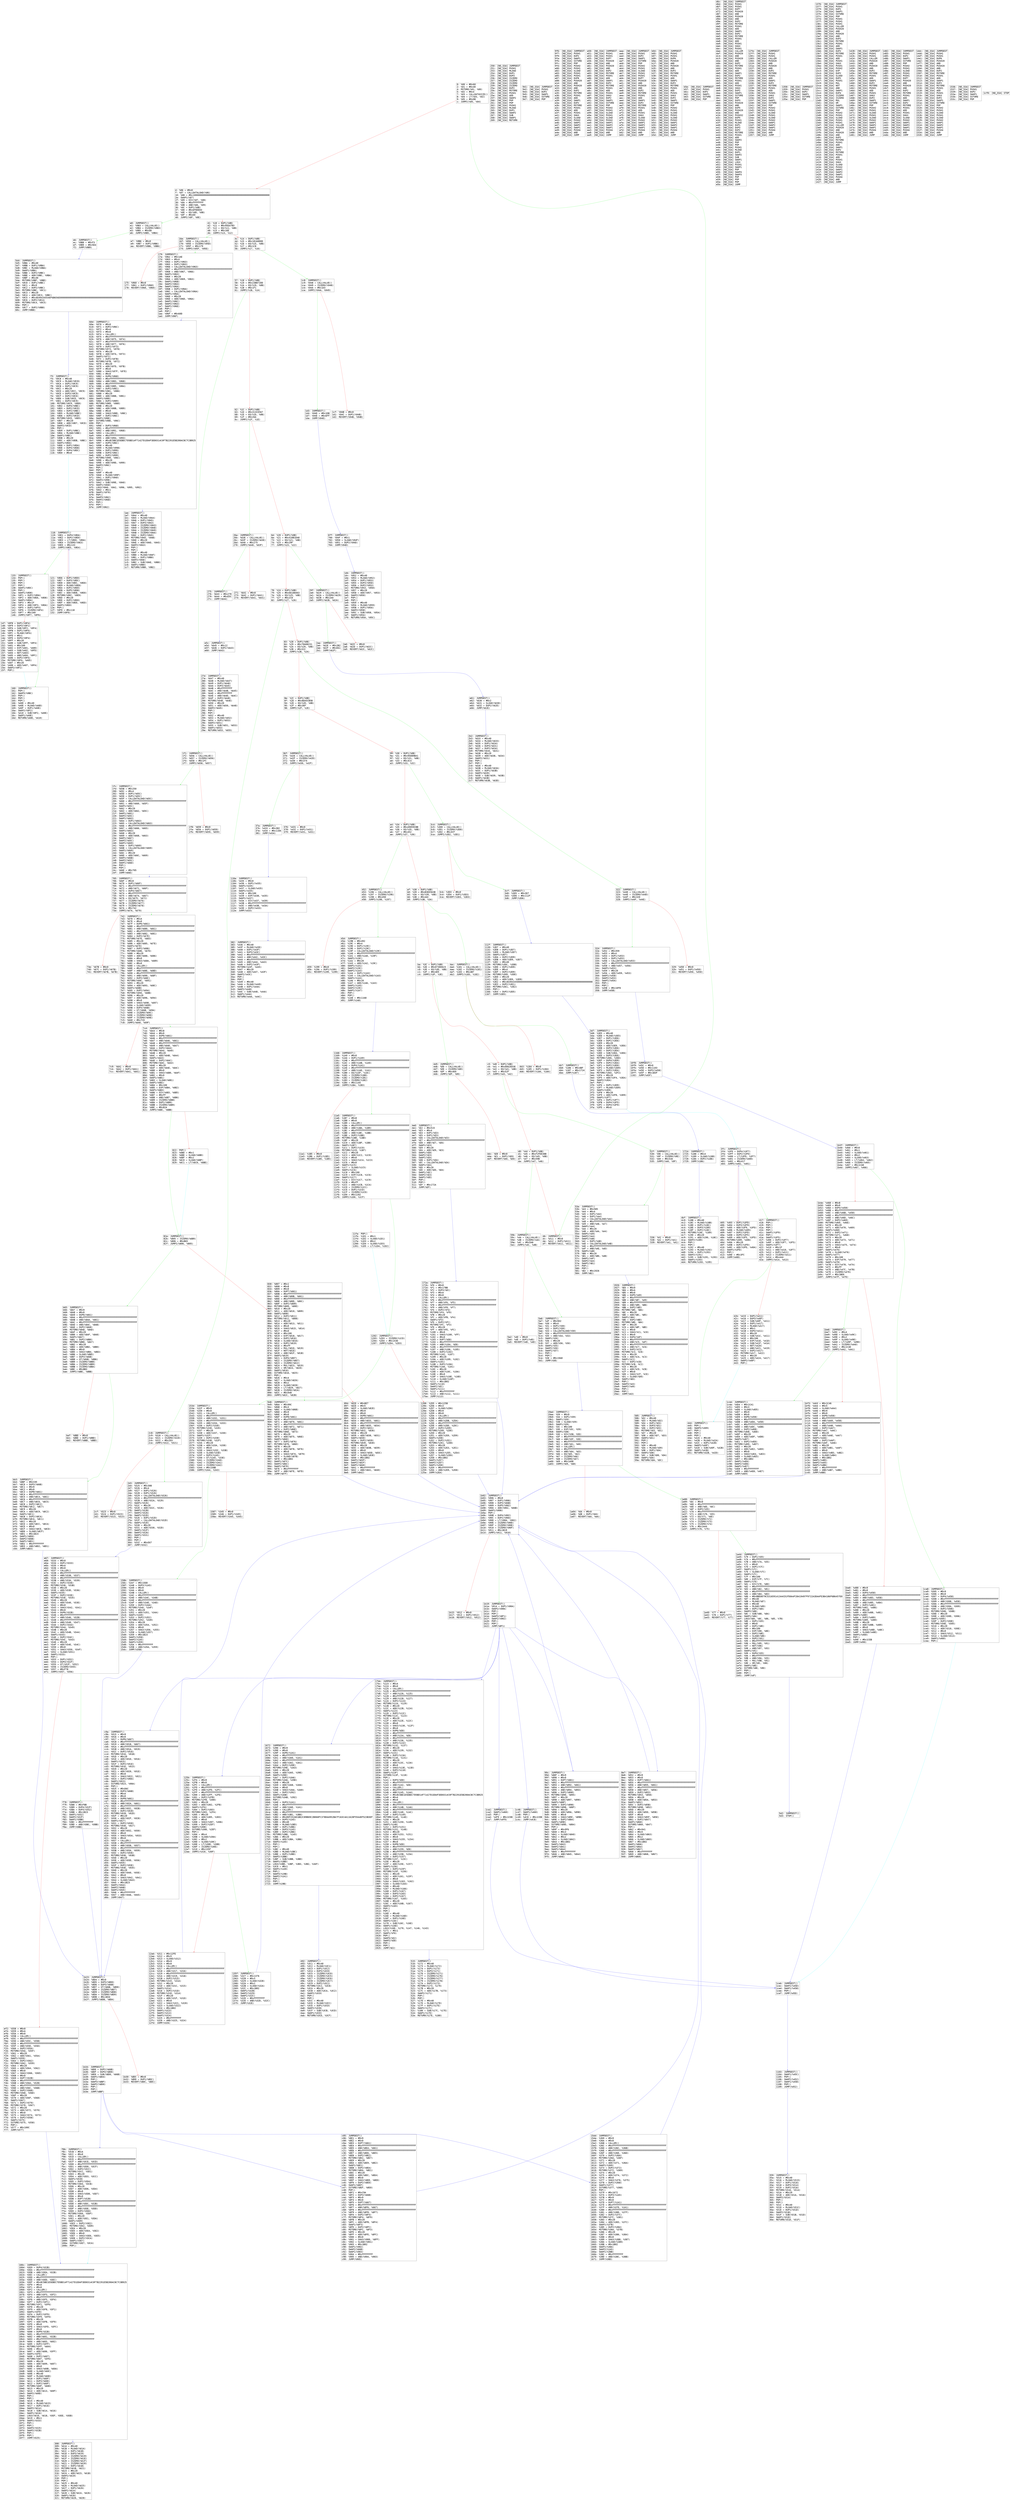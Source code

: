 digraph "graph.cfg.gv" {
	subgraph global {
		node [fontname=Courier fontsize=30.0 rank=same shape=box]
		block_0 [label="0: %00 = #0x60\l2: %01 = #0x40\l4: MSTORE(%01, %00)\l5: %02 = #0x4\l7: %03 = CALLDATASIZE()\l8: %04 = LT(%03, %02)\l9: %05 = #0xDB\lc: JUMPI(%05, %04)\l"]
		block_d [label="d: %06 = #0x0\lf: %07 = CALLDATALOAD(%06)\l10: %08 = #0x100000000000000000000000000000000000000000000000000000000\l2e: SWAP1(%07)\l2f: %09 = DIV(%07, %08)\l30: %0A = #0xFFFFFFFF\l35: %0B = AND(%0A, %09)\l36: %0C = DUP1(%0B)\l37: %0D = #0x6FDDE03\l3c: %0E = EQ(%0D, %0B)\l3d: %0F = #0xE0\l40: JUMPI(%0F, %0E)\l"]
		block_41 [label="41: %10 = DUP1(%0B)\l42: %11 = #0x95EA7B3\l47: %12 = EQ(%11, %0B)\l48: %13 = #0x16E\l4b: JUMPI(%13, %12)\l"]
		block_4c [label="4c: %14 = DUP1(%0B)\l4d: %15 = #0x18160DDD\l52: %16 = EQ(%15, %0B)\l53: %17 = #0x1C8\l56: JUMPI(%17, %16)\l"]
		block_57 [label="57: %18 = DUP1(%0B)\l58: %19 = #0x23B872DD\l5d: %1A = EQ(%19, %0B)\l5e: %1B = #0x1F1\l61: JUMPI(%1B, %1A)\l"]
		block_62 [label="62: %1C = DUP1(%0B)\l63: %1D = #0x313CE567\l68: %1E = EQ(%1D, %0B)\l69: %1F = #0x26A\l6c: JUMPI(%1F, %1E)\l"]
		block_6d [label="6d: %20 = DUP1(%0B)\l6e: %21 = #0x410B1DA8\l73: %22 = EQ(%21, %0B)\l74: %23 = #0x29F\l77: JUMPI(%23, %22)\l"]
		block_78 [label="78: %24 = DUP1(%0B)\l79: %25 = #0x66188463\l7e: %26 = EQ(%25, %0B)\l7f: %27 = #0x2C8\l82: JUMPI(%27, %26)\l"]
		block_83 [label="83: %28 = DUP1(%0B)\l84: %29 = #0x70A08231\l89: %2A = EQ(%29, %0B)\l8a: %2B = #0x322\l8d: JUMPI(%2B, %2A)\l"]
		block_8e [label="8e: %2C = DUP1(%0B)\l8f: %2D = #0x8DA5CB5B\l94: %2E = EQ(%2D, %0B)\l95: %2F = #0x36F\l98: JUMPI(%2F, %2E)\l"]
		block_99 [label="99: %30 = DUP1(%0B)\l9a: %31 = #0x95D89B41\l9f: %32 = EQ(%31, %0B)\la0: %33 = #0x3C4\la3: JUMPI(%33, %32)\l"]
		block_a4 [label="a4: %34 = DUP1(%0B)\la5: %35 = #0xA9059CBB\laa: %36 = EQ(%35, %0B)\lab: %37 = #0x452\lae: JUMPI(%37, %36)\l"]
		block_af [label="af: %38 = DUP1(%0B)\lb0: %39 = #0xB3EE563B\lb5: %3A = EQ(%39, %0B)\lb6: %3B = #0x4AC\lb9: JUMPI(%3B, %3A)\l"]
		block_ba [label="ba: %3C = DUP1(%0B)\lbb: %3D = #0xD73DD623\lc0: %3E = EQ(%3D, %0B)\lc1: %3F = #0x4D5\lc4: JUMPI(%3F, %3E)\l"]
		block_c5 [label="c5: %40 = DUP1(%0B)\lc6: %41 = #0xDD62ED3E\lcb: %42 = EQ(%41, %0B)\lcc: %43 = #0x52F\lcf: JUMPI(%43, %42)\l"]
		block_d0 [label="d0: %44 = DUP1(%0B)\ld1: %45 = #0xF2FDE38B\ld6: %46 = EQ(%45, %0B)\ld7: %47 = #0x59B\lda: JUMPI(%47, %46)\l"]
		block_db [label="db: JUMPDEST()\ldc: %A11 = #0x0\lde: %A12 = DUP1(%A11)\ldf: REVERT(%A11, %A11)\l"]
		block_e0 [label="e0: JUMPDEST()\le1: %9B3 = CALLVALUE()\le2: %9B4 = ISZERO(%9B3)\le3: %9B5 = #0xEB\le6: JUMPI(%9B5, %9B4)\l"]
		block_e7 [label="e7: %9B6 = #0x0\le9: %9B7 = DUP1(%9B6)\lea: REVERT(%9B6, %9B6)\l"]
		block_eb [label="eb: JUMPDEST()\lec: %9B8 = #0xF3\lef: %9B9 = #0x5D4\lf2: JUMP(%9B9)\l"]
		block_f3 [label="f3: JUMPDEST()\lf4: %9C8 = #0x40\lf6: %9C9 = MLOAD(%9C8)\lf7: %9CA = DUP1(%9C9)\lf8: %9CB = DUP1(%9C9)\lf9: %9CC = #0x20\lfb: %9CD = ADD(%9CC, %9C9)\lfc: %9CE = DUP3(%9C9)\lfd: %9CF = DUP2(%9CD)\lfe: %9D0 = SUB(%9CD, %9C9)\lff: %9D1 = DUP3(%9C9)\l100: MSTORE(%9C9, %9D0)\l101: %9D2 = DUP4(%9BC)\l102: %9D3 = DUP2(%9CD)\l103: %9D4 = DUP2(%9BC)\l104: %9D5 = MLOAD(%9BC)\l105: %9D6 = DUP2(%9CD)\l106: MSTORE(%9CD, %9D5)\l107: %9D7 = #0x20\l109: %9D8 = ADD(%9D7, %9CD)\l10a: SWAP2(%9CD)\l10b: POP()\l10c: %9D9 = DUP1(%9BC)\l10d: %9DA = MLOAD(%9BC)\l10e: SWAP1(%9BC)\l10f: %9DB = #0x20\l111: %9DC = ADD(%9DB, %9BC)\l112: SWAP1(%9DA)\l113: %9DD = DUP1(%9DA)\l114: %9DE = DUP4(%9D8)\l115: %9DF = DUP4(%9DC)\l116: %9E0 = #0x0\l"]
		block_118 [label="118: JUMPDEST()\l119: %9E1 = DUP4(%9DA)\l11a: %9E2 = DUP2(%9E0)\l11b: %9E3 = LT(%9E0, %9DA)\l11c: %9E4 = ISZERO(%9E3)\l11d: %9E5 = #0x133\l120: JUMPI(%9E5, %9E4)\l"]
		block_121 [label="121: %9E6 = DUP1(%9E0)\l122: %9E7 = DUP3(%9DC)\l123: %9E8 = ADD(%9DC, %9E0)\l124: %9E9 = MLOAD(%9E8)\l125: %9EA = DUP2(%9E0)\l126: %9EB = DUP5(%9D8)\l127: %9EC = ADD(%9D8, %9E0)\l128: MSTORE(%9EC, %9E9)\l129: %9ED = #0x20\l12b: %9EE = DUP2(%9E0)\l12c: %9EF = ADD(%9E0, %9ED)\l12d: SWAP1(%9E0)\l12e: POP()\l12f: %9F0 = #0x118\l132: JUMP(%9F0)\l"]
		block_133 [label="133: JUMPDEST()\l134: POP()\l135: POP()\l136: POP()\l137: POP()\l138: SWAP1(%9DC)\l139: POP()\l13a: SWAP1(%9D8)\l13b: %9F1 = DUP2(%9DA)\l13c: %9F2 = ADD(%9DA, %9D8)\l13d: SWAP1(%9DA)\l13e: %9F3 = #0x1F\l140: %9F4 = AND(%9F3, %9DA)\l141: %9F5 = DUP1(%9F4)\l142: %9F6 = ISZERO(%9F4)\l143: %9F7 = #0x160\l146: JUMPI(%9F7, %9F6)\l"]
		block_147 [label="147: %9F8 = DUP1(%9F4)\l148: %9F9 = DUP3(%9F2)\l149: %9FA = SUB(%9F2, %9F4)\l14a: %9FB = DUP1(%9FA)\l14b: %9FC = MLOAD(%9FA)\l14c: %9FD = #0x1\l14e: %9FE = DUP4(%9F4)\l14f: %9FF = #0x20\l151: %A00 = SUB(%9FF, %9F4)\l152: %A01 = #0x100\l155: %A02 = EXP(%A01, %A00)\l156: %A03 = SUB(%A02, %9FD)\l157: %A04 = NOT(%A03)\l158: %A05 = AND(%A04, %9FC)\l159: %A06 = DUP2(%9FA)\l15a: MSTORE(%9FA, %A05)\l15b: %A07 = #0x20\l15d: %A08 = ADD(%A07, %9FA)\l15e: SWAP2(%9F2)\l15f: POP()\l"]
		block_160 [label="160: JUMPDEST()\l161: POP()\l162: SWAP3(%9BC)\l163: POP()\l164: POP()\l165: POP()\l166: %A0D = #0x40\l168: %A0E = MLOAD(%A0D)\l169: %A0F = DUP1(%A0E)\l16a: SWAP2(%9F2)\l16b: %A10 = SUB(%9F2, %A0E)\l16c: SWAP1(%A0E)\l16d: RETURN(%A0E, %A10)\l"]
		block_16e [label="16e: JUMPDEST()\l16f: %95D = CALLVALUE()\l170: %95E = ISZERO(%95D)\l171: %95F = #0x179\l174: JUMPI(%95F, %95E)\l"]
		block_175 [label="175: %960 = #0x0\l177: %961 = DUP1(%960)\l178: REVERT(%960, %960)\l"]
		block_179 [label="179: JUMPDEST()\l17a: %962 = #0x1AE\l17d: %963 = #0x4\l17f: %964 = DUP1(%963)\l180: %965 = DUP1(%963)\l181: %966 = CALLDATALOAD(%963)\l182: %967 = #0xFFFFFFFFFFFFFFFFFFFFFFFFFFFFFFFFFFFFFFFF\l197: %968 = AND(%967, %966)\l198: SWAP1(%963)\l199: %969 = #0x20\l19b: %96A = ADD(%969, %963)\l19c: SWAP1(%968)\l19d: SWAP2(%963)\l19e: SWAP1(%96A)\l19f: %96B = DUP1(%96A)\l1a0: %96C = CALLDATALOAD(%96A)\l1a1: SWAP1(%96A)\l1a2: %96D = #0x20\l1a4: %96E = ADD(%96D, %96A)\l1a5: SWAP1(%96C)\l1a6: SWAP2(%963)\l1a7: SWAP1(%96E)\l1a8: POP()\l1a9: POP()\l1aa: %96F = #0x60D\l1ad: JUMP(%96F)\l"]
		block_1ae [label="1ae: JUMPDEST()\l1af: %9A4 = #0x40\l1b1: %9A5 = MLOAD(%9A4)\l1b2: %9A6 = DUP1(%9A5)\l1b3: %9A7 = DUP3(%9A3)\l1b4: %9A8 = ISZERO(%9A3)\l1b5: %9A9 = ISZERO(%9A8)\l1b6: %9AA = ISZERO(%9A9)\l1b7: %9AB = ISZERO(%9AA)\l1b8: %9AC = DUP2(%9A5)\l1b9: MSTORE(%9A5, %9AB)\l1ba: %9AD = #0x20\l1bc: %9AE = ADD(%9AD, %9A5)\l1bd: SWAP2(%9A3)\l1be: POP()\l1bf: POP()\l1c0: %9AF = #0x40\l1c2: %9B0 = MLOAD(%9AF)\l1c3: %9B1 = DUP1(%9B0)\l1c4: SWAP2(%9AE)\l1c5: %9B2 = SUB(%9AE, %9B0)\l1c6: SWAP1(%9B0)\l1c7: RETURN(%9B0, %9B2)\l"]
		block_1c8 [label="1c8: JUMPDEST()\l1c9: %948 = CALLVALUE()\l1ca: %949 = ISZERO(%948)\l1cb: %94A = #0x1D3\l1ce: JUMPI(%94A, %949)\l"]
		block_1cf [label="1cf: %94B = #0x0\l1d1: %94C = DUP1(%94B)\l1d2: REVERT(%94B, %94B)\l"]
		block_1d3 [label="1d3: JUMPDEST()\l1d4: %94D = #0x1DB\l1d7: %94E = #0x6FF\l1da: JUMP(%94E)\l"]
		block_1db [label="1db: JUMPDEST()\l1dc: %952 = #0x40\l1de: %953 = MLOAD(%952)\l1df: %954 = DUP1(%953)\l1e0: %955 = DUP3(%950)\l1e1: %956 = DUP2(%953)\l1e2: MSTORE(%953, %950)\l1e3: %957 = #0x20\l1e5: %958 = ADD(%957, %953)\l1e6: SWAP2(%950)\l1e7: POP()\l1e8: POP()\l1e9: %959 = #0x40\l1eb: %95A = MLOAD(%959)\l1ec: %95B = DUP1(%95A)\l1ed: SWAP2(%958)\l1ee: %95C = SUB(%958, %95A)\l1ef: SWAP1(%95A)\l1f0: RETURN(%95A, %95C)\l"]
		block_1f1 [label="1f1: JUMPDEST()\l1f2: %656 = CALLVALUE()\l1f3: %657 = ISZERO(%656)\l1f4: %658 = #0x1FC\l1f7: JUMPI(%658, %657)\l"]
		block_1f8 [label="1f8: %659 = #0x0\l1fa: %65A = DUP1(%659)\l1fb: REVERT(%659, %659)\l"]
		block_1fc [label="1fc: JUMPDEST()\l1fd: %65B = #0x250\l200: %65C = #0x4\l202: %65D = DUP1(%65C)\l203: %65E = DUP1(%65C)\l204: %65F = CALLDATALOAD(%65C)\l205: %660 = #0xFFFFFFFFFFFFFFFFFFFFFFFFFFFFFFFFFFFFFFFF\l21a: %661 = AND(%660, %65F)\l21b: SWAP1(%65C)\l21c: %662 = #0x20\l21e: %663 = ADD(%662, %65C)\l21f: SWAP1(%661)\l220: SWAP2(%65C)\l221: SWAP1(%663)\l222: %664 = DUP1(%663)\l223: %665 = CALLDATALOAD(%663)\l224: %666 = #0xFFFFFFFFFFFFFFFFFFFFFFFFFFFFFFFFFFFFFFFF\l239: %667 = AND(%666, %665)\l23a: SWAP1(%663)\l23b: %668 = #0x20\l23d: %669 = ADD(%668, %663)\l23e: SWAP1(%667)\l23f: SWAP2(%65C)\l240: SWAP1(%669)\l241: %66A = DUP1(%669)\l242: %66B = CALLDATALOAD(%669)\l243: SWAP1(%669)\l244: %66C = #0x20\l246: %66D = ADD(%66C, %669)\l247: SWAP1(%66B)\l248: SWAP2(%65C)\l249: SWAP1(%66D)\l24a: POP()\l24b: POP()\l24c: %66E = #0x705\l24f: JUMP(%66E)\l"]
		block_250 [label="250: [NO_SSA] JUMPDEST\l251: [NO_SSA] PUSH1\l253: [NO_SSA] MLOAD\l254: [NO_SSA] DUP1\l255: [NO_SSA] DUP3\l256: [NO_SSA] ISZERO\l257: [NO_SSA] ISZERO\l258: [NO_SSA] ISZERO\l259: [NO_SSA] ISZERO\l25a: [NO_SSA] DUP2\l25b: [NO_SSA] MSTORE\l25c: [NO_SSA] PUSH1\l25e: [NO_SSA] ADD\l25f: [NO_SSA] SWAP2\l260: [NO_SSA] POP\l261: [NO_SSA] POP\l262: [NO_SSA] PUSH1\l264: [NO_SSA] MLOAD\l265: [NO_SSA] DUP1\l266: [NO_SSA] SWAP2\l267: [NO_SSA] SUB\l268: [NO_SSA] SWAP1\l269: [NO_SSA] RETURN\l"]
		block_26a [label="26a: JUMPDEST()\l26b: %63E = CALLVALUE()\l26c: %63F = ISZERO(%63E)\l26d: %640 = #0x275\l270: JUMPI(%640, %63F)\l"]
		block_271 [label="271: %641 = #0x0\l273: %642 = DUP1(%641)\l274: REVERT(%641, %641)\l"]
		block_275 [label="275: JUMPDEST()\l276: %643 = #0x27D\l279: %644 = #0xE5C\l27c: JUMP(%644)\l"]
		block_27d [label="27d: JUMPDEST()\l27e: %647 = #0x40\l280: %648 = MLOAD(%647)\l281: %649 = DUP1(%648)\l282: %64A = DUP3(%645)\l283: %64B = #0xFFFFFFFF\l288: %64C = AND(%64B, %645)\l289: %64D = #0xFFFFFFFF\l28e: %64E = AND(%64D, %64C)\l28f: %64F = DUP2(%648)\l290: MSTORE(%648, %64E)\l291: %650 = #0x20\l293: %651 = ADD(%650, %648)\l294: SWAP2(%645)\l295: POP()\l296: POP()\l297: %652 = #0x40\l299: %653 = MLOAD(%652)\l29a: %654 = DUP1(%653)\l29b: SWAP2(%651)\l29c: %655 = SUB(%651, %653)\l29d: SWAP1(%653)\l29e: RETURN(%653, %655)\l"]
		block_29f [label="29f: JUMPDEST()\l2a0: %629 = CALLVALUE()\l2a1: %62A = ISZERO(%629)\l2a2: %62B = #0x2AA\l2a5: JUMPI(%62B, %62A)\l"]
		block_2a6 [label="2a6: %62C = #0x0\l2a8: %62D = DUP1(%62C)\l2a9: REVERT(%62C, %62C)\l"]
		block_2aa [label="2aa: JUMPDEST()\l2ab: %62E = #0x2B2\l2ae: %62F = #0xE61\l2b1: JUMP(%62F)\l"]
		block_2b2 [label="2b2: JUMPDEST()\l2b3: %633 = #0x40\l2b5: %634 = MLOAD(%633)\l2b6: %635 = DUP1(%634)\l2b7: %636 = DUP3(%631)\l2b8: %637 = DUP2(%634)\l2b9: MSTORE(%634, %631)\l2ba: %638 = #0x20\l2bc: %639 = ADD(%638, %634)\l2bd: SWAP2(%631)\l2be: POP()\l2bf: POP()\l2c0: %63A = #0x40\l2c2: %63B = MLOAD(%63A)\l2c3: %63C = DUP1(%63B)\l2c4: SWAP2(%639)\l2c5: %63D = SUB(%639, %63B)\l2c6: SWAP1(%63B)\l2c7: RETURN(%63B, %63D)\l"]
		block_2c8 [label="2c8: JUMPDEST()\l2c9: %520 = CALLVALUE()\l2ca: %521 = ISZERO(%520)\l2cb: %522 = #0x2D3\l2ce: JUMPI(%522, %521)\l"]
		block_2cf [label="2cf: %523 = #0x0\l2d1: %524 = DUP1(%523)\l2d2: REVERT(%523, %523)\l"]
		block_2d3 [label="2d3: JUMPDEST()\l2d4: %525 = #0x308\l2d7: %526 = #0x4\l2d9: %527 = DUP1(%526)\l2da: %528 = DUP1(%526)\l2db: %529 = CALLDATALOAD(%526)\l2dc: %52A = #0xFFFFFFFFFFFFFFFFFFFFFFFFFFFFFFFFFFFFFFFF\l2f1: %52B = AND(%52A, %529)\l2f2: SWAP1(%526)\l2f3: %52C = #0x20\l2f5: %52D = ADD(%52C, %526)\l2f6: SWAP1(%52B)\l2f7: SWAP2(%526)\l2f8: SWAP1(%52D)\l2f9: %52E = DUP1(%52D)\l2fa: %52F = CALLDATALOAD(%52D)\l2fb: SWAP1(%52D)\l2fc: %530 = #0x20\l2fe: %531 = ADD(%530, %52D)\l2ff: SWAP1(%52F)\l300: SWAP2(%526)\l301: SWAP1(%531)\l302: POP()\l303: POP()\l304: %532 = #0xE67\l307: JUMP(%532)\l"]
		block_308 [label="308: JUMPDEST()\l309: %61A = #0x40\l30b: %61B = MLOAD(%61A)\l30c: %61C = DUP1(%61B)\l30d: %61D = DUP3(%619)\l30e: %61E = ISZERO(%619)\l30f: %61F = ISZERO(%61E)\l310: %620 = ISZERO(%61F)\l311: %621 = ISZERO(%620)\l312: %622 = DUP2(%61B)\l313: MSTORE(%61B, %621)\l314: %623 = #0x20\l316: %624 = ADD(%623, %61B)\l317: SWAP2(%619)\l318: POP()\l319: POP()\l31a: %625 = #0x40\l31c: %626 = MLOAD(%625)\l31d: %627 = DUP1(%626)\l31e: SWAP2(%624)\l31f: %628 = SUB(%624, %626)\l320: SWAP1(%626)\l321: RETURN(%626, %628)\l"]
		block_322 [label="322: JUMPDEST()\l323: %44D = CALLVALUE()\l324: %44E = ISZERO(%44D)\l325: %44F = #0x32D\l328: JUMPI(%44F, %44E)\l"]
		block_329 [label="329: %450 = #0x0\l32b: %451 = DUP1(%450)\l32c: REVERT(%450, %450)\l"]
		block_32d [label="32d: JUMPDEST()\l32e: %452 = #0x359\l331: %453 = #0x4\l333: %454 = DUP1(%453)\l334: %455 = DUP1(%453)\l335: %456 = CALLDATALOAD(%453)\l336: %457 = #0xFFFFFFFFFFFFFFFFFFFFFFFFFFFFFFFFFFFFFFFF\l34b: %458 = AND(%457, %456)\l34c: SWAP1(%453)\l34d: %459 = #0x20\l34f: %45A = ADD(%459, %453)\l350: SWAP1(%458)\l351: SWAP2(%453)\l352: SWAP1(%45A)\l353: POP()\l354: POP()\l355: %45B = #0x10F8\l358: JUMP(%45B)\l"]
		block_359 [label="359: JUMPDEST()\l35a: %515 = #0x40\l35c: %516 = MLOAD(%515)\l35d: %517 = DUP1(%516)\l35e: %518 = DUP3(%514)\l35f: %519 = DUP2(%516)\l360: MSTORE(%516, %514)\l361: %51A = #0x20\l363: %51B = ADD(%51A, %516)\l364: SWAP2(%514)\l365: POP()\l366: POP()\l367: %51C = #0x40\l369: %51D = MLOAD(%51C)\l36a: %51E = DUP1(%51D)\l36b: SWAP2(%51B)\l36c: %51F = SUB(%51B, %51D)\l36d: SWAP1(%51D)\l36e: RETURN(%51D, %51F)\l"]
		block_36f [label="36f: JUMPDEST()\l370: %42E = CALLVALUE()\l371: %42F = ISZERO(%42E)\l372: %430 = #0x37A\l375: JUMPI(%430, %42F)\l"]
		block_376 [label="376: %431 = #0x0\l378: %432 = DUP1(%431)\l379: REVERT(%431, %431)\l"]
		block_37a [label="37a: JUMPDEST()\l37b: %433 = #0x382\l37e: %434 = #0x110A\l381: JUMP(%434)\l"]
		block_382 [label="382: JUMPDEST()\l383: %43E = #0x40\l385: %43F = MLOAD(%43E)\l386: %440 = DUP1(%43F)\l387: %441 = DUP3(%43C)\l388: %442 = #0xFFFFFFFFFFFFFFFFFFFFFFFFFFFFFFFFFFFFFFFF\l39d: %443 = AND(%442, %43C)\l39e: %444 = #0xFFFFFFFFFFFFFFFFFFFFFFFFFFFFFFFFFFFFFFFF\l3b3: %445 = AND(%444, %443)\l3b4: %446 = DUP2(%43F)\l3b5: MSTORE(%43F, %445)\l3b6: %447 = #0x20\l3b8: %448 = ADD(%447, %43F)\l3b9: SWAP2(%43C)\l3ba: POP()\l3bb: POP()\l3bc: %449 = #0x40\l3be: %44A = MLOAD(%449)\l3bf: %44B = DUP1(%44A)\l3c0: SWAP2(%448)\l3c1: %44C = SUB(%448, %44A)\l3c2: SWAP1(%44A)\l3c3: RETURN(%44A, %44C)\l"]
		block_3c4 [label="3c4: JUMPDEST()\l3c5: %3D0 = CALLVALUE()\l3c6: %3D1 = ISZERO(%3D0)\l3c7: %3D2 = #0x3CF\l3ca: JUMPI(%3D2, %3D1)\l"]
		block_3cb [label="3cb: %3D3 = #0x0\l3cd: %3D4 = DUP1(%3D3)\l3ce: REVERT(%3D3, %3D3)\l"]
		block_3cf [label="3cf: JUMPDEST()\l3d0: %3D5 = #0x3D7\l3d3: %3D6 = #0x112F\l3d6: JUMP(%3D6)\l"]
		block_3d7 [label="3d7: JUMPDEST()\l3d8: %3E5 = #0x40\l3da: %3E6 = MLOAD(%3E5)\l3db: %3E7 = DUP1(%3E6)\l3dc: %3E8 = DUP1(%3E6)\l3dd: %3E9 = #0x20\l3df: %3EA = ADD(%3E9, %3E6)\l3e0: %3EB = DUP3(%3E6)\l3e1: %3EC = DUP2(%3EA)\l3e2: %3ED = SUB(%3EA, %3E6)\l3e3: %3EE = DUP3(%3E6)\l3e4: MSTORE(%3E6, %3ED)\l3e5: %3EF = DUP4(%3D9)\l3e6: %3F0 = DUP2(%3EA)\l3e7: %3F1 = DUP2(%3D9)\l3e8: %3F2 = MLOAD(%3D9)\l3e9: %3F3 = DUP2(%3EA)\l3ea: MSTORE(%3EA, %3F2)\l3eb: %3F4 = #0x20\l3ed: %3F5 = ADD(%3F4, %3EA)\l3ee: SWAP2(%3EA)\l3ef: POP()\l3f0: %3F6 = DUP1(%3D9)\l3f1: %3F7 = MLOAD(%3D9)\l3f2: SWAP1(%3D9)\l3f3: %3F8 = #0x20\l3f5: %3F9 = ADD(%3F8, %3D9)\l3f6: SWAP1(%3F7)\l3f7: %3FA = DUP1(%3F7)\l3f8: %3FB = DUP4(%3F5)\l3f9: %3FC = DUP4(%3F9)\l3fa: %3FD = #0x0\l"]
		block_3fc [label="3fc: JUMPDEST()\l3fd: %3FE = DUP4(%3F7)\l3fe: %3FF = DUP2(%3FD)\l3ff: %400 = LT(%3FD, %3F7)\l400: %401 = ISZERO(%400)\l401: %402 = #0x417\l404: JUMPI(%402, %401)\l"]
		block_405 [label="405: %403 = DUP1(%3FD)\l406: %404 = DUP3(%3F9)\l407: %405 = ADD(%3F9, %3FD)\l408: %406 = MLOAD(%405)\l409: %407 = DUP2(%3FD)\l40a: %408 = DUP5(%3F5)\l40b: %409 = ADD(%3F5, %3FD)\l40c: MSTORE(%409, %406)\l40d: %40A = #0x20\l40f: %40B = DUP2(%3FD)\l410: %40C = ADD(%3FD, %40A)\l411: SWAP1(%3FD)\l412: POP()\l413: %40D = #0x3FC\l416: JUMP(%40D)\l"]
		block_417 [label="417: JUMPDEST()\l418: POP()\l419: POP()\l41a: POP()\l41b: POP()\l41c: SWAP1(%3F9)\l41d: POP()\l41e: SWAP1(%3F5)\l41f: %40E = DUP2(%3F7)\l420: %40F = ADD(%3F7, %3F5)\l421: SWAP1(%3F7)\l422: %410 = #0x1F\l424: %411 = AND(%410, %3F7)\l425: %412 = DUP1(%411)\l426: %413 = ISZERO(%411)\l427: %414 = #0x444\l42a: JUMPI(%414, %413)\l"]
		block_42b [label="42b: %415 = DUP1(%411)\l42c: %416 = DUP3(%40F)\l42d: %417 = SUB(%40F, %411)\l42e: %418 = DUP1(%417)\l42f: %419 = MLOAD(%417)\l430: %41A = #0x1\l432: %41B = DUP4(%411)\l433: %41C = #0x20\l435: %41D = SUB(%41C, %411)\l436: %41E = #0x100\l439: %41F = EXP(%41E, %41D)\l43a: %420 = SUB(%41F, %41A)\l43b: %421 = NOT(%420)\l43c: %422 = AND(%421, %419)\l43d: %423 = DUP2(%417)\l43e: MSTORE(%417, %422)\l43f: %424 = #0x20\l441: %425 = ADD(%424, %417)\l442: SWAP2(%40F)\l443: POP()\l"]
		block_444 [label="444: JUMPDEST()\l445: POP()\l446: SWAP3(%3D9)\l447: POP()\l448: POP()\l449: POP()\l44a: %42A = #0x40\l44c: %42B = MLOAD(%42A)\l44d: %42C = DUP1(%42B)\l44e: SWAP2(%40F)\l44f: %42D = SUB(%40F, %42B)\l450: SWAP1(%42B)\l451: RETURN(%42B, %42D)\l"]
		block_452 [label="452: JUMPDEST()\l453: %196 = CALLVALUE()\l454: %197 = ISZERO(%196)\l455: %198 = #0x45D\l458: JUMPI(%198, %197)\l"]
		block_459 [label="459: %199 = #0x0\l45b: %19A = DUP1(%199)\l45c: REVERT(%199, %199)\l"]
		block_45d [label="45d: JUMPDEST()\l45e: %19B = #0x492\l461: %19C = #0x4\l463: %19D = DUP1(%19C)\l464: %19E = DUP1(%19C)\l465: %19F = CALLDATALOAD(%19C)\l466: %1A0 = #0xFFFFFFFFFFFFFFFFFFFFFFFFFFFFFFFFFFFFFFFF\l47b: %1A1 = AND(%1A0, %19F)\l47c: SWAP1(%19C)\l47d: %1A2 = #0x20\l47f: %1A3 = ADD(%1A2, %19C)\l480: SWAP1(%1A1)\l481: SWAP2(%19C)\l482: SWAP1(%1A3)\l483: %1A4 = DUP1(%1A3)\l484: %1A5 = CALLDATALOAD(%1A3)\l485: SWAP1(%1A3)\l486: %1A6 = #0x20\l488: %1A7 = ADD(%1A6, %1A3)\l489: SWAP1(%1A5)\l48a: SWAP2(%19C)\l48b: SWAP1(%1A7)\l48c: POP()\l48d: POP()\l48e: %1A8 = #0x1168\l491: JUMP(%1A8)\l"]
		block_492 [label="492: JUMPDEST()\l493: %3C1 = #0x40\l495: %3C2 = MLOAD(%3C1)\l496: %3C3 = DUP1(%3C2)\l497: %3C4 = DUP3(%3C0)\l498: %3C5 = ISZERO(%3C0)\l499: %3C6 = ISZERO(%3C5)\l49a: %3C7 = ISZERO(%3C6)\l49b: %3C8 = ISZERO(%3C7)\l49c: %3C9 = DUP2(%3C2)\l49d: MSTORE(%3C2, %3C8)\l49e: %3CA = #0x20\l4a0: %3CB = ADD(%3CA, %3C2)\l4a1: SWAP2(%3C0)\l4a2: POP()\l4a3: POP()\l4a4: %3CC = #0x40\l4a6: %3CD = MLOAD(%3CC)\l4a7: %3CE = DUP1(%3CD)\l4a8: SWAP2(%3CB)\l4a9: %3CF = SUB(%3CB, %3CD)\l4aa: SWAP1(%3CD)\l4ab: RETURN(%3CD, %3CF)\l"]
		block_4ac [label="4ac: JUMPDEST()\l4ad: %181 = CALLVALUE()\l4ae: %182 = ISZERO(%181)\l4af: %183 = #0x4B7\l4b2: JUMPI(%183, %182)\l"]
		block_4b3 [label="4b3: %184 = #0x0\l4b5: %185 = DUP1(%184)\l4b6: REVERT(%184, %184)\l"]
		block_4b7 [label="4b7: JUMPDEST()\l4b8: %186 = #0x4BF\l4bb: %187 = #0x1724\l4be: JUMP(%187)\l"]
		block_4bf [label="4bf: JUMPDEST()\l4c0: %18B = #0x40\l4c2: %18C = MLOAD(%18B)\l4c3: %18D = DUP1(%18C)\l4c4: %18E = DUP3(%189)\l4c5: %18F = DUP2(%18C)\l4c6: MSTORE(%18C, %189)\l4c7: %190 = #0x20\l4c9: %191 = ADD(%190, %18C)\l4ca: SWAP2(%189)\l4cb: POP()\l4cc: POP()\l4cd: %192 = #0x40\l4cf: %193 = MLOAD(%192)\l4d0: %194 = DUP1(%193)\l4d1: SWAP2(%191)\l4d2: %195 = SUB(%191, %193)\l4d3: SWAP1(%193)\l4d4: RETURN(%193, %195)\l"]
		block_4d5 [label="4d5: JUMPDEST()\l4d6: %DD = CALLVALUE()\l4d7: %DE = ISZERO(%DD)\l4d8: %DF = #0x4E0\l4db: JUMPI(%DF, %DE)\l"]
		block_4dc [label="4dc: %E0 = #0x0\l4de: %E1 = DUP1(%E0)\l4df: REVERT(%E0, %E0)\l"]
		block_4e0 [label="4e0: JUMPDEST()\l4e1: %E2 = #0x515\l4e4: %E3 = #0x4\l4e6: %E4 = DUP1(%E3)\l4e7: %E5 = DUP1(%E3)\l4e8: %E6 = CALLDATALOAD(%E3)\l4e9: %E7 = #0xFFFFFFFFFFFFFFFFFFFFFFFFFFFFFFFFFFFFFFFF\l4fe: %E8 = AND(%E7, %E6)\l4ff: SWAP1(%E3)\l500: %E9 = #0x20\l502: %EA = ADD(%E9, %E3)\l503: SWAP1(%E8)\l504: SWAP2(%E3)\l505: SWAP1(%EA)\l506: %EB = DUP1(%EA)\l507: %EC = CALLDATALOAD(%EA)\l508: SWAP1(%EA)\l509: %ED = #0x20\l50b: %EE = ADD(%ED, %EA)\l50c: SWAP1(%EC)\l50d: SWAP2(%E3)\l50e: SWAP1(%EE)\l50f: POP()\l510: POP()\l511: %EF = #0x172A\l514: JUMP(%EF)\l"]
		block_515 [label="515: JUMPDEST()\l516: %172 = #0x40\l518: %173 = MLOAD(%172)\l519: %174 = DUP1(%173)\l51a: %175 = DUP3(%171)\l51b: %176 = ISZERO(%171)\l51c: %177 = ISZERO(%176)\l51d: %178 = ISZERO(%177)\l51e: %179 = ISZERO(%178)\l51f: %17A = DUP2(%173)\l520: MSTORE(%173, %179)\l521: %17B = #0x20\l523: %17C = ADD(%17B, %173)\l524: SWAP2(%171)\l525: POP()\l526: POP()\l527: %17D = #0x40\l529: %17E = MLOAD(%17D)\l52a: %17F = DUP1(%17E)\l52b: SWAP2(%17C)\l52c: %180 = SUB(%17C, %17E)\l52d: SWAP1(%17E)\l52e: RETURN(%17E, %180)\l"]
		block_52f [label="52f: JUMPDEST()\l530: %9E = CALLVALUE()\l531: %9F = ISZERO(%9E)\l532: %A0 = #0x53A\l535: JUMPI(%A0, %9F)\l"]
		block_536 [label="536: %A1 = #0x0\l538: %A2 = DUP1(%A1)\l539: REVERT(%A1, %A1)\l"]
		block_53a [label="53a: JUMPDEST()\l53b: %A3 = #0x585\l53e: %A4 = #0x4\l540: %A5 = DUP1(%A4)\l541: %A6 = DUP1(%A4)\l542: %A7 = CALLDATALOAD(%A4)\l543: %A8 = #0xFFFFFFFFFFFFFFFFFFFFFFFFFFFFFFFFFFFFFFFF\l558: %A9 = AND(%A8, %A7)\l559: SWAP1(%A4)\l55a: %AA = #0x20\l55c: %AB = ADD(%AA, %A4)\l55d: SWAP1(%A9)\l55e: SWAP2(%A4)\l55f: SWAP1(%AB)\l560: %AC = DUP1(%AB)\l561: %AD = CALLDATALOAD(%AB)\l562: %AE = #0xFFFFFFFFFFFFFFFFFFFFFFFFFFFFFFFFFFFFFFFF\l577: %AF = AND(%AE, %AD)\l578: SWAP1(%AB)\l579: %B0 = #0x20\l57b: %B1 = ADD(%B0, %AB)\l57c: SWAP1(%AF)\l57d: SWAP2(%A4)\l57e: SWAP1(%B1)\l57f: POP()\l580: POP()\l581: %B2 = #0x1926\l584: JUMP(%B2)\l"]
		block_585 [label="585: JUMPDEST()\l586: %D2 = #0x40\l588: %D3 = MLOAD(%D2)\l589: %D4 = DUP1(%D3)\l58a: %D5 = DUP3(%D1)\l58b: %D6 = DUP2(%D3)\l58c: MSTORE(%D3, %D1)\l58d: %D7 = #0x20\l58f: %D8 = ADD(%D7, %D3)\l590: SWAP2(%D1)\l591: POP()\l592: POP()\l593: %D9 = #0x40\l595: %DA = MLOAD(%D9)\l596: %DB = DUP1(%DA)\l597: SWAP2(%D8)\l598: %DC = SUB(%D8, %DA)\l599: SWAP1(%DA)\l59a: RETURN(%DA, %DC)\l"]
		block_59b [label="59b: JUMPDEST()\l59c: %4A = CALLVALUE()\l59d: %4B = ISZERO(%4A)\l59e: %4C = #0x5A6\l5a1: JUMPI(%4C, %4B)\l"]
		block_5a2 [label="5a2: %4D = #0x0\l5a4: %4E = DUP1(%4D)\l5a5: REVERT(%4D, %4D)\l"]
		block_5a6 [label="5a6: JUMPDEST()\l5a7: %4F = #0x5D2\l5aa: %50 = #0x4\l5ac: %51 = DUP1(%50)\l5ad: %52 = DUP1(%50)\l5ae: %53 = CALLDATALOAD(%50)\l5af: %54 = #0xFFFFFFFFFFFFFFFFFFFFFFFFFFFFFFFFFFFFFFFF\l5c4: %55 = AND(%54, %53)\l5c5: SWAP1(%50)\l5c6: %56 = #0x20\l5c8: %57 = ADD(%56, %50)\l5c9: SWAP1(%55)\l5ca: SWAP2(%50)\l5cb: SWAP1(%57)\l5cc: POP()\l5cd: POP()\l5ce: %58 = #0x19AD\l5d1: JUMP(%58)\l"]
		block_5d2 [label="5d2: JUMPDEST()\l5d3: STOP()\l"]
		block_5d4 [label="5d4: JUMPDEST()\l5d5: %9BA = #0x40\l5d7: %9BB = DUP1(%9BA)\l5d8: %9BC = MLOAD(%9BA)\l5d9: SWAP1(%9BA)\l5da: %9BD = DUP2(%9BC)\l5db: %9BE = ADD(%9BC, %9BA)\l5dc: %9BF = #0x40\l5de: MSTORE(%9BF, %9BE)\l5df: %9C0 = DUP1(%9BC)\l5e0: %9C1 = #0x9\l5e2: %9C2 = DUP2(%9BC)\l5e3: MSTORE(%9BC, %9C1)\l5e4: %9C3 = #0x20\l5e6: %9C4 = ADD(%9C3, %9BC)\l5e7: %9C5 = #0x4E494345546F6B656E0000000000000000000000000000000000000000000000\l608: %9C6 = DUP2(%9C4)\l609: MSTORE(%9C4, %9C5)\l60a: POP()\l60b: %9C7 = DUP2(%9B8)\l60c: JUMP(%9B8)\l"]
		block_60d [label="60d: JUMPDEST()\l60e: %970 = #0x0\l610: %971 = DUP2(%96C)\l611: %972 = #0xA\l613: %973 = #0x0\l615: %974 = CALLER()\l616: %975 = #0xFFFFFFFFFFFFFFFFFFFFFFFFFFFFFFFFFFFFFFFF\l62b: %976 = AND(%975, %974)\l62c: %977 = #0xFFFFFFFFFFFFFFFFFFFFFFFFFFFFFFFFFFFFFFFF\l641: %978 = AND(%977, %976)\l642: %979 = DUP2(%973)\l643: MSTORE(%973, %978)\l644: %97A = #0x20\l646: %97B = ADD(%97A, %973)\l647: SWAP1(%972)\l648: %97C = DUP2(%97B)\l649: MSTORE(%97B, %972)\l64a: %97D = #0x20\l64c: %97E = ADD(%97D, %97B)\l64d: %97F = #0x0\l64f: %980 = SHA3(%97F, %97E)\l650: %981 = #0x0\l652: %982 = DUP6(%968)\l653: %983 = #0xFFFFFFFFFFFFFFFFFFFFFFFFFFFFFFFFFFFFFFFF\l668: %984 = AND(%983, %968)\l669: %985 = #0xFFFFFFFFFFFFFFFFFFFFFFFFFFFFFFFFFFFFFFFF\l67e: %986 = AND(%985, %984)\l67f: %987 = DUP2(%981)\l680: MSTORE(%981, %986)\l681: %988 = #0x20\l683: %989 = ADD(%988, %981)\l684: SWAP1(%980)\l685: %98A = DUP2(%989)\l686: MSTORE(%989, %980)\l687: %98B = #0x20\l689: %98C = ADD(%98B, %989)\l68a: %98D = #0x0\l68c: %98E = SHA3(%98D, %98C)\l68d: %98F = DUP2(%96C)\l68e: SWAP1(%98E)\l68f: SSTORE(%98E, %96C)\l690: POP()\l691: %990 = DUP3(%968)\l692: %991 = #0xFFFFFFFFFFFFFFFFFFFFFFFFFFFFFFFFFFFFFFFF\l6a7: %992 = AND(%991, %968)\l6a8: %993 = CALLER()\l6a9: %994 = #0xFFFFFFFFFFFFFFFFFFFFFFFFFFFFFFFFFFFFFFFF\l6be: %995 = AND(%994, %993)\l6bf: %996 = #0x8C5BE1E5EBEC7D5BD14F71427D1E84F3DD0314C0F7B2291E5B200AC8C7C3B925\l6e0: %997 = DUP5(%96C)\l6e1: %998 = #0x40\l6e3: %999 = MLOAD(%998)\l6e4: %99A = DUP1(%999)\l6e5: %99B = DUP3(%96C)\l6e6: %99C = DUP2(%999)\l6e7: MSTORE(%999, %96C)\l6e8: %99D = #0x20\l6ea: %99E = ADD(%99D, %999)\l6eb: SWAP2(%96C)\l6ec: POP()\l6ed: POP()\l6ee: %99F = #0x40\l6f0: %9A0 = MLOAD(%99F)\l6f1: %9A1 = DUP1(%9A0)\l6f2: SWAP2(%99E)\l6f3: %9A2 = SUB(%99E, %9A0)\l6f4: SWAP1(%9A0)\l6f5: LOG3(%9A0, %9A2, %996, %995, %992)\l6f6: %9A3 = #0x1\l6f8: SWAP1(%970)\l6f9: POP()\l6fa: SWAP3(%962)\l6fb: SWAP2(%968)\l6fc: POP()\l6fd: POP()\l6fe: JUMP(%962)\l"]
		block_6ff [label="6ff: JUMPDEST()\l700: %94F = #0x1\l702: %950 = SLOAD(%94F)\l703: %951 = DUP2(%94D)\l704: JUMP(%94D)\l"]
		block_705 [label="705: JUMPDEST()\l706: %66F = #0x0\l708: %670 = DUP1(%66F)\l709: %671 = #0xFFFFFFFFFFFFFFFFFFFFFFFFFFFFFFFFFFFFFFFF\l71e: %672 = AND(%671, %66F)\l71f: %673 = DUP4(%667)\l720: %674 = #0xFFFFFFFFFFFFFFFFFFFFFFFFFFFFFFFFFFFFFFFF\l735: %675 = AND(%674, %667)\l736: %676 = EQ(%675, %672)\l737: %677 = ISZERO(%676)\l738: %678 = ISZERO(%677)\l739: %679 = ISZERO(%678)\l73a: %67A = #0x742\l73d: JUMPI(%67A, %679)\l"]
		block_73e [label="73e: %67B = #0x0\l740: %67C = DUP1(%67B)\l741: REVERT(%67B, %67B)\l"]
		block_742 [label="742: JUMPDEST()\l743: %67D = #0xA\l745: %67E = #0x0\l747: %67F = DUP6(%661)\l748: %680 = #0xFFFFFFFFFFFFFFFFFFFFFFFFFFFFFFFFFFFFFFFF\l75d: %681 = AND(%680, %661)\l75e: %682 = #0xFFFFFFFFFFFFFFFFFFFFFFFFFFFFFFFFFFFFFFFF\l773: %683 = AND(%682, %681)\l774: %684 = DUP2(%67E)\l775: MSTORE(%67E, %683)\l776: %685 = #0x20\l778: %686 = ADD(%685, %67E)\l779: SWAP1(%67D)\l77a: %687 = DUP2(%686)\l77b: MSTORE(%686, %67D)\l77c: %688 = #0x20\l77e: %689 = ADD(%688, %686)\l77f: %68A = #0x0\l781: %68B = SHA3(%68A, %689)\l782: %68C = #0x0\l784: %68D = CALLER()\l785: %68E = #0xFFFFFFFFFFFFFFFFFFFFFFFFFFFFFFFFFFFFFFFF\l79a: %68F = AND(%68E, %68D)\l79b: %690 = #0xFFFFFFFFFFFFFFFFFFFFFFFFFFFFFFFFFFFFFFFF\l7b0: %691 = AND(%690, %68F)\l7b1: %692 = DUP2(%68C)\l7b2: MSTORE(%68C, %691)\l7b3: %693 = #0x20\l7b5: %694 = ADD(%693, %68C)\l7b6: SWAP1(%68B)\l7b7: %695 = DUP2(%694)\l7b8: MSTORE(%694, %68B)\l7b9: %696 = #0x20\l7bb: %697 = ADD(%696, %694)\l7bc: %698 = #0x0\l7be: %699 = SHA3(%698, %697)\l7bf: %69A = SLOAD(%699)\l7c0: %69B = DUP3(%66B)\l7c1: %69C = GT(%66B, %69A)\l7c2: %69D = ISZERO(%69C)\l7c3: %69E = ISZERO(%69D)\l7c4: %69F = ISZERO(%69E)\l7c5: %6A0 = #0x7CD\l7c8: JUMPI(%6A0, %69F)\l"]
		block_7c9 [label="7c9: %6A1 = #0x0\l7cb: %6A2 = DUP1(%6A1)\l7cc: REVERT(%6A1, %6A1)\l"]
		block_7cd [label="7cd: JUMPDEST()\l7ce: %6A3 = #0x8\l7d0: %6A4 = #0x0\l7d2: %6A5 = DUP6(%661)\l7d3: %6A6 = #0xFFFFFFFFFFFFFFFFFFFFFFFFFFFFFFFFFFFFFFFF\l7e8: %6A7 = AND(%6A6, %661)\l7e9: %6A8 = #0xFFFFFFFFFFFFFFFFFFFFFFFFFFFFFFFFFFFFFFFF\l7fe: %6A9 = AND(%6A8, %6A7)\l7ff: %6AA = DUP2(%6A4)\l800: MSTORE(%6A4, %6A9)\l801: %6AB = #0x20\l803: %6AC = ADD(%6AB, %6A4)\l804: SWAP1(%6A3)\l805: %6AD = DUP2(%6AC)\l806: MSTORE(%6AC, %6A3)\l807: %6AE = #0x20\l809: %6AF = ADD(%6AE, %6AC)\l80a: %6B0 = #0x0\l80c: %6B1 = SHA3(%6B0, %6AF)\l80d: %6B2 = #0x0\l80f: SWAP1(%6B1)\l810: %6B3 = SLOAD(%6B1)\l811: SWAP1(%6B2)\l812: %6B4 = #0x100\l815: %6B5 = EXP(%6B4, %6B2)\l816: SWAP1(%6B3)\l817: %6B6 = DIV(%6B3, %6B5)\l818: %6B7 = #0xFF\l81a: %6B8 = AND(%6B7, %6B6)\l81b: %6B9 = ISZERO(%6B8)\l81c: %6BA = DUP1(%6B9)\l81d: %6BB = ISZERO(%6B9)\l81e: %6BC = #0x82A\l821: JUMPI(%6BC, %6BB)\l"]
		block_822 [label="822: POP()\l823: %6BD = #0x1\l825: %6BE = SLOAD(%6BD)\l826: %6BF = #0x2\l828: %6C0 = SLOAD(%6BF)\l829: %6C1 = LT(%6C0, %6BE)\l"]
		block_82a [label="82a: JUMPDEST()\l82b: %805 = ISZERO(%6B9)\l82c: %806 = #0xB65\l82f: JUMPI(%806, %805)\l"]
		block_830 [label="830: %807 = #0x1\l832: %808 = #0x8\l834: %809 = #0x0\l836: %80A = DUP7(%661)\l837: %80B = #0xFFFFFFFFFFFFFFFFFFFFFFFFFFFFFFFFFFFFFFFF\l84c: %80C = AND(%80B, %661)\l84d: %80D = #0xFFFFFFFFFFFFFFFFFFFFFFFFFFFFFFFFFFFFFFFF\l862: %80E = AND(%80D, %80C)\l863: %80F = DUP2(%809)\l864: MSTORE(%809, %80E)\l865: %810 = #0x20\l867: %811 = ADD(%810, %809)\l868: SWAP1(%808)\l869: %812 = DUP2(%811)\l86a: MSTORE(%811, %808)\l86b: %813 = #0x20\l86d: %814 = ADD(%813, %811)\l86e: %815 = #0x0\l870: %816 = SHA3(%815, %814)\l871: %817 = #0x0\l873: %818 = #0x100\l876: %819 = EXP(%818, %817)\l877: %81A = DUP2(%816)\l878: %81B = SLOAD(%816)\l879: %81C = DUP2(%819)\l87a: %81D = #0xFF\l87c: %81E = MUL(%81D, %819)\l87d: %81F = NOT(%81E)\l87e: %820 = AND(%81F, %81B)\l87f: SWAP1(%819)\l880: %821 = DUP4(%807)\l881: %822 = ISZERO(%807)\l882: %823 = ISZERO(%822)\l883: %824 = MUL(%823, %819)\l884: %825 = OR(%824, %820)\l885: SWAP1(%816)\l886: SSTORE(%816, %825)\l887: POP()\l888: %826 = #0x4\l88a: %827 = SLOAD(%826)\l88b: %828 = #0x2\l88d: %829 = SLOAD(%828)\l88e: %82A = LT(%829, %827)\l88f: %82B = ISZERO(%82A)\l890: %82C = #0x948\l893: JUMPI(%82C, %82B)\l"]
		block_894 [label="894: %82D = #0x8E7\l897: %82E = #0x5\l899: %82F = SLOAD(%82E)\l89a: %830 = #0x9\l89c: %831 = #0x0\l89e: %832 = DUP8(%661)\l89f: %833 = #0xFFFFFFFFFFFFFFFFFFFFFFFFFFFFFFFFFFFFFFFF\l8b4: %834 = AND(%833, %661)\l8b5: %835 = #0xFFFFFFFFFFFFFFFFFFFFFFFFFFFFFFFFFFFFFFFF\l8ca: %836 = AND(%835, %834)\l8cb: %837 = DUP2(%831)\l8cc: MSTORE(%831, %836)\l8cd: %838 = #0x20\l8cf: %839 = ADD(%838, %831)\l8d0: SWAP1(%830)\l8d1: %83A = DUP2(%839)\l8d2: MSTORE(%839, %830)\l8d3: %83B = #0x20\l8d5: %83C = ADD(%83B, %839)\l8d6: %83D = #0x0\l8d8: %83E = SHA3(%83D, %83C)\l8d9: %83F = SLOAD(%83E)\l8da: %840 = #0x1B02\l8dd: SWAP1(%83F)\l8de: SWAP2(%82F)\l8df: SWAP1(%840)\l8e0: %841 = #0xFFFFFFFF\l8e5: %842 = AND(%841, %840)\l8e6: JUMP(%842)\l"]
		block_8e7 [label="8e7: JUMPDEST()\l8e8: %852 = #0x9\l8ea: %853 = #0x0\l8ec: %854 = DUP7(%661)\l8ed: %855 = #0xFFFFFFFFFFFFFFFFFFFFFFFFFFFFFFFFFFFFFFFF\l902: %856 = AND(%855, %661)\l903: %857 = #0xFFFFFFFFFFFFFFFFFFFFFFFFFFFFFFFFFFFFFFFF\l918: %858 = AND(%857, %856)\l919: %859 = DUP2(%853)\l91a: MSTORE(%853, %858)\l91b: %85A = #0x20\l91d: %85B = ADD(%85A, %853)\l91e: SWAP1(%852)\l91f: %85C = DUP2(%85B)\l920: MSTORE(%85B, %852)\l921: %85D = #0x20\l923: %85E = ADD(%85D, %85B)\l924: %85F = #0x0\l926: %860 = SHA3(%85F, %85E)\l927: %861 = DUP2(%847)\l928: SWAP1(%860)\l929: SSTORE(%860, %847)\l92a: POP()\l92b: %862 = #0x941\l92e: %863 = #0x5\l930: %864 = SLOAD(%863)\l931: %865 = #0x2\l933: %866 = SLOAD(%865)\l934: %867 = #0x1B02\l937: SWAP1(%866)\l938: SWAP2(%864)\l939: SWAP1(%867)\l93a: %868 = #0xFFFFFFFF\l93f: %869 = AND(%868, %867)\l940: JUMP(%869)\l"]
		block_941 [label="941: [NO_SSA] JUMPDEST\l942: [NO_SSA] PUSH1\l944: [NO_SSA] DUP2\l945: [NO_SSA] SWAP1\l946: [NO_SSA] SSTORE\l947: [NO_SSA] POP\l"]
		block_948 [label="948: JUMPDEST()\l949: %86A = #0x99C\l94c: %86B = #0x3\l94e: %86C = SLOAD(%86B)\l94f: %86D = #0x9\l951: %86E = #0x0\l953: %86F = DUP8(%661)\l954: %870 = #0xFFFFFFFFFFFFFFFFFFFFFFFFFFFFFFFFFFFFFFFF\l969: %871 = AND(%870, %661)\l96a: %872 = #0xFFFFFFFFFFFFFFFFFFFFFFFFFFFFFFFFFFFFFFFF\l97f: %873 = AND(%872, %871)\l980: %874 = DUP2(%86E)\l981: MSTORE(%86E, %873)\l982: %875 = #0x20\l984: %876 = ADD(%875, %86E)\l985: SWAP1(%86D)\l986: %877 = DUP2(%876)\l987: MSTORE(%876, %86D)\l988: %878 = #0x20\l98a: %879 = ADD(%878, %876)\l98b: %87A = #0x0\l98d: %87B = SHA3(%87A, %879)\l98e: %87C = SLOAD(%87B)\l98f: %87D = #0x1B02\l992: SWAP1(%87C)\l993: SWAP2(%86C)\l994: SWAP1(%87D)\l995: %87E = #0xFFFFFFFF\l99a: %87F = AND(%87E, %87D)\l99b: JUMP(%87F)\l"]
		block_99c [label="99c: JUMPDEST()\l99d: %88F = #0x9\l99f: %890 = #0x0\l9a1: %891 = DUP7(%661)\l9a2: %892 = #0xFFFFFFFFFFFFFFFFFFFFFFFFFFFFFFFFFFFFFFFF\l9b7: %893 = AND(%892, %661)\l9b8: %894 = #0xFFFFFFFFFFFFFFFFFFFFFFFFFFFFFFFFFFFFFFFF\l9cd: %895 = AND(%894, %893)\l9ce: %896 = DUP2(%890)\l9cf: MSTORE(%890, %895)\l9d0: %897 = #0x20\l9d2: %898 = ADD(%897, %890)\l9d3: SWAP1(%88F)\l9d4: %899 = DUP2(%898)\l9d5: MSTORE(%898, %88F)\l9d6: %89A = #0x20\l9d8: %89B = ADD(%89A, %898)\l9d9: %89C = #0x0\l9db: %89D = SHA3(%89C, %89B)\l9dc: %89E = DUP2(%884)\l9dd: SWAP1(%89D)\l9de: SSTORE(%89D, %884)\l9df: POP()\l9e0: %89F = #0x9F6\l9e3: %8A0 = #0x3\l9e5: %8A1 = SLOAD(%8A0)\l9e6: %8A2 = #0x2\l9e8: %8A3 = SLOAD(%8A2)\l9e9: %8A4 = #0x1B02\l9ec: SWAP1(%8A3)\l9ed: SWAP2(%8A1)\l9ee: SWAP1(%8A4)\l9ef: %8A5 = #0xFFFFFFFF\l9f4: %8A6 = AND(%8A5, %8A4)\l9f5: JUMP(%8A6)\l"]
		block_9f6 [label="9f6: [NO_SSA] JUMPDEST\l9f7: [NO_SSA] PUSH1\l9f9: [NO_SSA] DUP2\l9fa: [NO_SSA] SWAP1\l9fb: [NO_SSA] SSTORE\l9fc: [NO_SSA] POP\l9fd: [NO_SSA] PUSH2\la00: [NO_SSA] PUSH1\la02: [NO_SSA] SLOAD\la03: [NO_SSA] PUSH1\la05: [NO_SSA] PUSH1\la07: [NO_SSA] DUP8\la08: [NO_SSA] PUSH20\la1d: [NO_SSA] AND\la1e: [NO_SSA] PUSH20\la33: [NO_SSA] AND\la34: [NO_SSA] DUP2\la35: [NO_SSA] MSTORE\la36: [NO_SSA] PUSH1\la38: [NO_SSA] ADD\la39: [NO_SSA] SWAP1\la3a: [NO_SSA] DUP2\la3b: [NO_SSA] MSTORE\la3c: [NO_SSA] PUSH1\la3e: [NO_SSA] ADD\la3f: [NO_SSA] PUSH1\la41: [NO_SSA] SHA3\la42: [NO_SSA] SLOAD\la43: [NO_SSA] PUSH2\la46: [NO_SSA] SWAP1\la47: [NO_SSA] SWAP2\la48: [NO_SSA] SWAP1\la49: [NO_SSA] PUSH4\la4e: [NO_SSA] AND\la4f: [NO_SSA] JUMP\l"]
		block_a50 [label="a50: [NO_SSA] JUMPDEST\la51: [NO_SSA] PUSH1\la53: [NO_SSA] PUSH1\la55: [NO_SSA] DUP7\la56: [NO_SSA] PUSH20\la6b: [NO_SSA] AND\la6c: [NO_SSA] PUSH20\la81: [NO_SSA] AND\la82: [NO_SSA] DUP2\la83: [NO_SSA] MSTORE\la84: [NO_SSA] PUSH1\la86: [NO_SSA] ADD\la87: [NO_SSA] SWAP1\la88: [NO_SSA] DUP2\la89: [NO_SSA] MSTORE\la8a: [NO_SSA] PUSH1\la8c: [NO_SSA] ADD\la8d: [NO_SSA] PUSH1\la8f: [NO_SSA] SHA3\la90: [NO_SSA] DUP2\la91: [NO_SSA] SWAP1\la92: [NO_SSA] SSTORE\la93: [NO_SSA] POP\la94: [NO_SSA] PUSH2\la97: [NO_SSA] PUSH1\la99: [NO_SSA] SLOAD\la9a: [NO_SSA] PUSH1\la9c: [NO_SSA] SLOAD\la9d: [NO_SSA] PUSH2\laa0: [NO_SSA] SWAP1\laa1: [NO_SSA] SWAP2\laa2: [NO_SSA] SWAP1\laa3: [NO_SSA] PUSH4\laa8: [NO_SSA] AND\laa9: [NO_SSA] JUMP\l"]
		block_aaa [label="aaa: [NO_SSA] JUMPDEST\laab: [NO_SSA] PUSH1\laad: [NO_SSA] DUP2\laae: [NO_SSA] SWAP1\laaf: [NO_SSA] SSTORE\lab0: [NO_SSA] POP\lab1: [NO_SSA] PUSH2\lab4: [NO_SSA] PUSH1\lab6: [NO_SSA] SLOAD\lab7: [NO_SSA] PUSH1\lab9: [NO_SSA] PUSH1\labb: [NO_SSA] DUP7\labc: [NO_SSA] PUSH20\lad1: [NO_SSA] AND\lad2: [NO_SSA] PUSH20\lae7: [NO_SSA] AND\lae8: [NO_SSA] DUP2\lae9: [NO_SSA] MSTORE\laea: [NO_SSA] PUSH1\laec: [NO_SSA] ADD\laed: [NO_SSA] SWAP1\laee: [NO_SSA] DUP2\laef: [NO_SSA] MSTORE\laf0: [NO_SSA] PUSH1\laf2: [NO_SSA] ADD\laf3: [NO_SSA] PUSH1\laf5: [NO_SSA] SHA3\laf6: [NO_SSA] SLOAD\laf7: [NO_SSA] PUSH2\lafa: [NO_SSA] SWAP1\lafb: [NO_SSA] SWAP2\lafc: [NO_SSA] SWAP1\lafd: [NO_SSA] PUSH4\lb02: [NO_SSA] AND\lb03: [NO_SSA] JUMP\l"]
		block_b04 [label="b04: [NO_SSA] JUMPDEST\lb05: [NO_SSA] PUSH1\lb07: [NO_SSA] PUSH1\lb09: [NO_SSA] DUP6\lb0a: [NO_SSA] PUSH20\lb1f: [NO_SSA] AND\lb20: [NO_SSA] PUSH20\lb35: [NO_SSA] AND\lb36: [NO_SSA] DUP2\lb37: [NO_SSA] MSTORE\lb38: [NO_SSA] PUSH1\lb3a: [NO_SSA] ADD\lb3b: [NO_SSA] SWAP1\lb3c: [NO_SSA] DUP2\lb3d: [NO_SSA] MSTORE\lb3e: [NO_SSA] PUSH1\lb40: [NO_SSA] ADD\lb41: [NO_SSA] PUSH1\lb43: [NO_SSA] SHA3\lb44: [NO_SSA] DUP2\lb45: [NO_SSA] SWAP1\lb46: [NO_SSA] SSTORE\lb47: [NO_SSA] POP\lb48: [NO_SSA] PUSH2\lb4b: [NO_SSA] PUSH1\lb4d: [NO_SSA] SLOAD\lb4e: [NO_SSA] PUSH1\lb50: [NO_SSA] SLOAD\lb51: [NO_SSA] PUSH2\lb54: [NO_SSA] SWAP1\lb55: [NO_SSA] SWAP2\lb56: [NO_SSA] SWAP1\lb57: [NO_SSA] PUSH4\lb5c: [NO_SSA] AND\lb5d: [NO_SSA] JUMP\l"]
		block_b5e [label="b5e: [NO_SSA] JUMPDEST\lb5f: [NO_SSA] PUSH1\lb61: [NO_SSA] DUP2\lb62: [NO_SSA] SWAP1\lb63: [NO_SSA] SSTORE\lb64: [NO_SSA] POP\l"]
		block_b65 [label="b65: JUMPDEST()\lb66: %8A7 = #0x9\lb68: %8A8 = #0x0\lb6a: %8A9 = DUP6(%661)\lb6b: %8AA = #0xFFFFFFFFFFFFFFFFFFFFFFFFFFFFFFFFFFFFFFFF\lb80: %8AB = AND(%8AA, %661)\lb81: %8AC = #0xFFFFFFFFFFFFFFFFFFFFFFFFFFFFFFFFFFFFFFFF\lb96: %8AD = AND(%8AC, %8AB)\lb97: %8AE = DUP2(%8A8)\lb98: MSTORE(%8A8, %8AD)\lb99: %8AF = #0x20\lb9b: %8B0 = ADD(%8AF, %8A8)\lb9c: SWAP1(%8A7)\lb9d: %8B1 = DUP2(%8B0)\lb9e: MSTORE(%8B0, %8A7)\lb9f: %8B2 = #0x20\lba1: %8B3 = ADD(%8B2, %8B0)\lba2: %8B4 = #0x0\lba4: %8B5 = SHA3(%8B4, %8B3)\lba5: %8B6 = SLOAD(%8B5)\lba6: %8B7 = DUP3(%66B)\lba7: %8B8 = GT(%66B, %8B6)\lba8: %8B9 = ISZERO(%8B8)\lba9: %8BA = ISZERO(%8B9)\lbaa: %8BB = ISZERO(%8BA)\lbab: %8BC = #0xBB3\lbae: JUMPI(%8BC, %8BB)\l"]
		block_baf [label="baf: %8BD = #0x0\lbb1: %8BE = DUP1(%8BD)\lbb2: REVERT(%8BD, %8BD)\l"]
		block_bb3 [label="bb3: JUMPDEST()\lbb4: %8BF = #0xC05\lbb7: %8C0 = DUP3(%66B)\lbb8: %8C1 = #0x9\lbba: %8C2 = #0x0\lbbc: %8C3 = DUP8(%661)\lbbd: %8C4 = #0xFFFFFFFFFFFFFFFFFFFFFFFFFFFFFFFFFFFFFFFF\lbd2: %8C5 = AND(%8C4, %661)\lbd3: %8C6 = #0xFFFFFFFFFFFFFFFFFFFFFFFFFFFFFFFFFFFFFFFF\lbe8: %8C7 = AND(%8C6, %8C5)\lbe9: %8C8 = DUP2(%8C2)\lbea: MSTORE(%8C2, %8C7)\lbeb: %8C9 = #0x20\lbed: %8CA = ADD(%8C9, %8C2)\lbee: SWAP1(%8C1)\lbef: %8CB = DUP2(%8CA)\lbf0: MSTORE(%8CA, %8C1)\lbf1: %8CC = #0x20\lbf3: %8CD = ADD(%8CC, %8CA)\lbf4: %8CE = #0x0\lbf6: %8CF = SHA3(%8CE, %8CD)\lbf7: %8D0 = SLOAD(%8CF)\lbf8: %8D1 = #0x1B23\lbfb: SWAP1(%8D0)\lbfc: SWAP2(%66B)\lbfd: SWAP1(%8D1)\lbfe: %8D2 = #0xFFFFFFFF\lc03: %8D3 = AND(%8D2, %8D1)\lc04: JUMP(%8D3)\l"]
		block_c05 [label="c05: JUMPDEST()\lc06: %8E1 = #0x9\lc08: %8E2 = #0x0\lc0a: %8E3 = DUP7(%661)\lc0b: %8E4 = #0xFFFFFFFFFFFFFFFFFFFFFFFFFFFFFFFFFFFFFFFF\lc20: %8E5 = AND(%8E4, %661)\lc21: %8E6 = #0xFFFFFFFFFFFFFFFFFFFFFFFFFFFFFFFFFFFFFFFF\lc36: %8E7 = AND(%8E6, %8E5)\lc37: %8E8 = DUP2(%8E2)\lc38: MSTORE(%8E2, %8E7)\lc39: %8E9 = #0x20\lc3b: %8EA = ADD(%8E9, %8E2)\lc3c: SWAP1(%8E1)\lc3d: %8EB = DUP2(%8EA)\lc3e: MSTORE(%8EA, %8E1)\lc3f: %8EC = #0x20\lc41: %8ED = ADD(%8EC, %8EA)\lc42: %8EE = #0x0\lc44: %8EF = SHA3(%8EE, %8ED)\lc45: %8F0 = DUP2(%8E0)\lc46: SWAP1(%8EF)\lc47: SSTORE(%8EF, %8E0)\lc48: POP()\lc49: %8F1 = #0xC9A\lc4c: %8F2 = DUP3(%66B)\lc4d: %8F3 = #0x9\lc4f: %8F4 = #0x0\lc51: %8F5 = DUP7(%667)\lc52: %8F6 = #0xFFFFFFFFFFFFFFFFFFFFFFFFFFFFFFFFFFFFFFFF\lc67: %8F7 = AND(%8F6, %667)\lc68: %8F8 = #0xFFFFFFFFFFFFFFFFFFFFFFFFFFFFFFFFFFFFFFFF\lc7d: %8F9 = AND(%8F8, %8F7)\lc7e: %8FA = DUP2(%8F4)\lc7f: MSTORE(%8F4, %8F9)\lc80: %8FB = #0x20\lc82: %8FC = ADD(%8FB, %8F4)\lc83: SWAP1(%8F3)\lc84: %8FD = DUP2(%8FC)\lc85: MSTORE(%8FC, %8F3)\lc86: %8FE = #0x20\lc88: %8FF = ADD(%8FE, %8FC)\lc89: %900 = #0x0\lc8b: %901 = SHA3(%900, %8FF)\lc8c: %902 = SLOAD(%901)\lc8d: %903 = #0x1B02\lc90: SWAP1(%902)\lc91: SWAP2(%66B)\lc92: SWAP1(%903)\lc93: %904 = #0xFFFFFFFF\lc98: %905 = AND(%904, %903)\lc99: JUMP(%905)\l"]
		block_c9a [label="c9a: JUMPDEST()\lc9b: %915 = #0x9\lc9d: %916 = #0x0\lc9f: %917 = DUP6(%667)\lca0: %918 = #0xFFFFFFFFFFFFFFFFFFFFFFFFFFFFFFFFFFFFFFFF\lcb5: %919 = AND(%918, %667)\lcb6: %91A = #0xFFFFFFFFFFFFFFFFFFFFFFFFFFFFFFFFFFFFFFFF\lccb: %91B = AND(%91A, %919)\lccc: %91C = DUP2(%916)\lccd: MSTORE(%916, %91B)\lcce: %91D = #0x20\lcd0: %91E = ADD(%91D, %916)\lcd1: SWAP1(%915)\lcd2: %91F = DUP2(%91E)\lcd3: MSTORE(%91E, %915)\lcd4: %920 = #0x20\lcd6: %921 = ADD(%920, %91E)\lcd7: %922 = #0x0\lcd9: %923 = SHA3(%922, %921)\lcda: %924 = DUP2(%90A)\lcdb: SWAP1(%923)\lcdc: SSTORE(%923, %90A)\lcdd: POP()\lcde: %925 = #0xD6C\lce1: %926 = DUP3(%66B)\lce2: %927 = #0xA\lce4: %928 = #0x0\lce6: %929 = DUP8(%661)\lce7: %92A = #0xFFFFFFFFFFFFFFFFFFFFFFFFFFFFFFFFFFFFFFFF\lcfc: %92B = AND(%92A, %661)\lcfd: %92C = #0xFFFFFFFFFFFFFFFFFFFFFFFFFFFFFFFFFFFFFFFF\ld12: %92D = AND(%92C, %92B)\ld13: %92E = DUP2(%928)\ld14: MSTORE(%928, %92D)\ld15: %92F = #0x20\ld17: %930 = ADD(%92F, %928)\ld18: SWAP1(%927)\ld19: %931 = DUP2(%930)\ld1a: MSTORE(%930, %927)\ld1b: %932 = #0x20\ld1d: %933 = ADD(%932, %930)\ld1e: %934 = #0x0\ld20: %935 = SHA3(%934, %933)\ld21: %936 = #0x0\ld23: %937 = CALLER()\ld24: %938 = #0xFFFFFFFFFFFFFFFFFFFFFFFFFFFFFFFFFFFFFFFF\ld39: %939 = AND(%938, %937)\ld3a: %93A = #0xFFFFFFFFFFFFFFFFFFFFFFFFFFFFFFFFFFFFFFFF\ld4f: %93B = AND(%93A, %939)\ld50: %93C = DUP2(%936)\ld51: MSTORE(%936, %93B)\ld52: %93D = #0x20\ld54: %93E = ADD(%93D, %936)\ld55: SWAP1(%935)\ld56: %93F = DUP2(%93E)\ld57: MSTORE(%93E, %935)\ld58: %940 = #0x20\ld5a: %941 = ADD(%940, %93E)\ld5b: %942 = #0x0\ld5d: %943 = SHA3(%942, %941)\ld5e: %944 = SLOAD(%943)\ld5f: %945 = #0x1B23\ld62: SWAP1(%944)\ld63: SWAP2(%66B)\ld64: SWAP1(%945)\ld65: %946 = #0xFFFFFFFF\ld6a: %947 = AND(%946, %945)\ld6b: JUMP(%947)\l"]
		block_d6c [label="d6c: [NO_SSA] JUMPDEST\ld6d: [NO_SSA] PUSH1\ld6f: [NO_SSA] PUSH1\ld71: [NO_SSA] DUP7\ld72: [NO_SSA] PUSH20\ld87: [NO_SSA] AND\ld88: [NO_SSA] PUSH20\ld9d: [NO_SSA] AND\ld9e: [NO_SSA] DUP2\ld9f: [NO_SSA] MSTORE\lda0: [NO_SSA] PUSH1\lda2: [NO_SSA] ADD\lda3: [NO_SSA] SWAP1\lda4: [NO_SSA] DUP2\lda5: [NO_SSA] MSTORE\lda6: [NO_SSA] PUSH1\lda8: [NO_SSA] ADD\lda9: [NO_SSA] PUSH1\ldab: [NO_SSA] SHA3\ldac: [NO_SSA] PUSH1\ldae: [NO_SSA] CALLER\ldaf: [NO_SSA] PUSH20\ldc4: [NO_SSA] AND\ldc5: [NO_SSA] PUSH20\ldda: [NO_SSA] AND\lddb: [NO_SSA] DUP2\lddc: [NO_SSA] MSTORE\lddd: [NO_SSA] PUSH1\lddf: [NO_SSA] ADD\lde0: [NO_SSA] SWAP1\lde1: [NO_SSA] DUP2\lde2: [NO_SSA] MSTORE\lde3: [NO_SSA] PUSH1\lde5: [NO_SSA] ADD\lde6: [NO_SSA] PUSH1\lde8: [NO_SSA] SHA3\lde9: [NO_SSA] DUP2\ldea: [NO_SSA] SWAP1\ldeb: [NO_SSA] SSTORE\ldec: [NO_SSA] POP\lded: [NO_SSA] DUP3\ldee: [NO_SSA] PUSH20\le03: [NO_SSA] AND\le04: [NO_SSA] DUP5\le05: [NO_SSA] PUSH20\le1a: [NO_SSA] AND\le1b: [NO_SSA] PUSH32\le3c: [NO_SSA] DUP5\le3d: [NO_SSA] PUSH1\le3f: [NO_SSA] MLOAD\le40: [NO_SSA] DUP1\le41: [NO_SSA] DUP3\le42: [NO_SSA] DUP2\le43: [NO_SSA] MSTORE\le44: [NO_SSA] PUSH1\le46: [NO_SSA] ADD\le47: [NO_SSA] SWAP2\le48: [NO_SSA] POP\le49: [NO_SSA] POP\le4a: [NO_SSA] PUSH1\le4c: [NO_SSA] MLOAD\le4d: [NO_SSA] DUP1\le4e: [NO_SSA] SWAP2\le4f: [NO_SSA] SUB\le50: [NO_SSA] SWAP1\le51: [NO_SSA] LOG3\le52: [NO_SSA] PUSH1\le54: [NO_SSA] SWAP1\le55: [NO_SSA] POP\le56: [NO_SSA] SWAP4\le57: [NO_SSA] SWAP3\le58: [NO_SSA] POP\le59: [NO_SSA] POP\le5a: [NO_SSA] POP\le5b: [NO_SSA] JUMP\l"]
		block_e5c [label="e5c: JUMPDEST()\le5d: %645 = #0x12\le5f: %646 = DUP2(%643)\le60: JUMP(%643)\l"]
		block_e61 [label="e61: JUMPDEST()\le62: %630 = #0x2\le64: %631 = SLOAD(%630)\le65: %632 = DUP2(%62E)\le66: JUMP(%62E)\l"]
		block_e67 [label="e67: JUMPDEST()\le68: %533 = #0x0\le6a: %534 = DUP1(%533)\le6b: %535 = #0xA\le6d: %536 = #0x0\le6f: %537 = CALLER()\le70: %538 = #0xFFFFFFFFFFFFFFFFFFFFFFFFFFFFFFFFFFFFFFFF\le85: %539 = AND(%538, %537)\le86: %53A = #0xFFFFFFFFFFFFFFFFFFFFFFFFFFFFFFFFFFFFFFFF\le9b: %53B = AND(%53A, %539)\le9c: %53C = DUP2(%536)\le9d: MSTORE(%536, %53B)\le9e: %53D = #0x20\lea0: %53E = ADD(%53D, %536)\lea1: SWAP1(%535)\lea2: %53F = DUP2(%53E)\lea3: MSTORE(%53E, %535)\lea4: %540 = #0x20\lea6: %541 = ADD(%540, %53E)\lea7: %542 = #0x0\lea9: %543 = SHA3(%542, %541)\leaa: %544 = #0x0\leac: %545 = DUP6(%52B)\lead: %546 = #0xFFFFFFFFFFFFFFFFFFFFFFFFFFFFFFFFFFFFFFFF\lec2: %547 = AND(%546, %52B)\lec3: %548 = #0xFFFFFFFFFFFFFFFFFFFFFFFFFFFFFFFFFFFFFFFF\led8: %549 = AND(%548, %547)\led9: %54A = DUP2(%544)\leda: MSTORE(%544, %549)\ledb: %54B = #0x20\ledd: %54C = ADD(%54B, %544)\lede: SWAP1(%543)\ledf: %54D = DUP2(%54C)\lee0: MSTORE(%54C, %543)\lee1: %54E = #0x20\lee3: %54F = ADD(%54E, %54C)\lee4: %550 = #0x0\lee6: %551 = SHA3(%550, %54F)\lee7: %552 = SLOAD(%551)\lee8: SWAP1(%533)\lee9: POP()\leea: %553 = DUP1(%552)\leeb: %554 = DUP4(%52F)\leec: %555 = GT(%52F, %552)\leed: %556 = ISZERO(%555)\leee: %557 = #0xF78\lef1: JUMPI(%557, %556)\l"]
		block_ef2 [label="ef2: %558 = #0x0\lef4: %559 = #0xA\lef6: %55A = #0x0\lef8: %55B = CALLER()\lef9: %55C = #0xFFFFFFFFFFFFFFFFFFFFFFFFFFFFFFFFFFFFFFFF\lf0e: %55D = AND(%55C, %55B)\lf0f: %55E = #0xFFFFFFFFFFFFFFFFFFFFFFFFFFFFFFFFFFFFFFFF\lf24: %55F = AND(%55E, %55D)\lf25: %560 = DUP2(%55A)\lf26: MSTORE(%55A, %55F)\lf27: %561 = #0x20\lf29: %562 = ADD(%561, %55A)\lf2a: SWAP1(%559)\lf2b: %563 = DUP2(%562)\lf2c: MSTORE(%562, %559)\lf2d: %564 = #0x20\lf2f: %565 = ADD(%564, %562)\lf30: %566 = #0x0\lf32: %567 = SHA3(%566, %565)\lf33: %568 = #0x0\lf35: %569 = DUP7(%52B)\lf36: %56A = #0xFFFFFFFFFFFFFFFFFFFFFFFFFFFFFFFFFFFFFFFF\lf4b: %56B = AND(%56A, %52B)\lf4c: %56C = #0xFFFFFFFFFFFFFFFFFFFFFFFFFFFFFFFFFFFFFFFF\lf61: %56D = AND(%56C, %56B)\lf62: %56E = DUP2(%568)\lf63: MSTORE(%568, %56D)\lf64: %56F = #0x20\lf66: %570 = ADD(%56F, %568)\lf67: SWAP1(%567)\lf68: %571 = DUP2(%570)\lf69: MSTORE(%570, %567)\lf6a: %572 = #0x20\lf6c: %573 = ADD(%572, %570)\lf6d: %574 = #0x0\lf6f: %575 = SHA3(%574, %573)\lf70: %576 = DUP2(%558)\lf71: SWAP1(%575)\lf72: SSTORE(%575, %558)\lf73: POP()\lf74: %577 = #0x100C\lf77: JUMP(%577)\l"]
		block_f78 [label="f78: JUMPDEST()\lf79: %5B8 = #0xF8B\lf7c: %5B9 = DUP4(%52F)\lf7d: %5BA = DUP3(%552)\lf7e: %5BB = #0x1B23\lf81: SWAP1(%552)\lf82: SWAP2(%52F)\lf83: SWAP1(%5BB)\lf84: %5BC = #0xFFFFFFFF\lf89: %5BD = AND(%5BC, %5BB)\lf8a: JUMP(%5BD)\l"]
		block_f8b [label="f8b: JUMPDEST()\lf8c: %5CB = #0xA\lf8e: %5CC = #0x0\lf90: %5CD = CALLER()\lf91: %5CE = #0xFFFFFFFFFFFFFFFFFFFFFFFFFFFFFFFFFFFFFFFF\lfa6: %5CF = AND(%5CE, %5CD)\lfa7: %5D0 = #0xFFFFFFFFFFFFFFFFFFFFFFFFFFFFFFFFFFFFFFFF\lfbc: %5D1 = AND(%5D0, %5CF)\lfbd: %5D2 = DUP2(%5CC)\lfbe: MSTORE(%5CC, %5D1)\lfbf: %5D3 = #0x20\lfc1: %5D4 = ADD(%5D3, %5CC)\lfc2: SWAP1(%5CB)\lfc3: %5D5 = DUP2(%5D4)\lfc4: MSTORE(%5D4, %5CB)\lfc5: %5D6 = #0x20\lfc7: %5D7 = ADD(%5D6, %5D4)\lfc8: %5D8 = #0x0\lfca: %5D9 = SHA3(%5D8, %5D7)\lfcb: %5DA = #0x0\lfcd: %5DB = DUP7(%52B)\lfce: %5DC = #0xFFFFFFFFFFFFFFFFFFFFFFFFFFFFFFFFFFFFFFFF\lfe3: %5DD = AND(%5DC, %52B)\lfe4: %5DE = #0xFFFFFFFFFFFFFFFFFFFFFFFFFFFFFFFFFFFFFFFF\lff9: %5DF = AND(%5DE, %5DD)\lffa: %5E0 = DUP2(%5DA)\lffb: MSTORE(%5DA, %5DF)\lffc: %5E1 = #0x20\lffe: %5E2 = ADD(%5E1, %5DA)\lfff: SWAP1(%5D9)\l1000: %5E3 = DUP2(%5E2)\l1001: MSTORE(%5E2, %5D9)\l1002: %5E4 = #0x20\l1004: %5E5 = ADD(%5E4, %5E2)\l1005: %5E6 = #0x0\l1007: %5E7 = SHA3(%5E6, %5E5)\l1008: %5E8 = DUP2(%5CA)\l1009: SWAP1(%5E7)\l100a: SSTORE(%5E7, %5CA)\l100b: POP()\l"]
		block_100c [label="100c: JUMPDEST()\l100d: %5E9 = DUP4(%52B)\l100e: %5EA = #0xFFFFFFFFFFFFFFFFFFFFFFFFFFFFFFFFFFFFFFFF\l1023: %5EB = AND(%5EA, %52B)\l1024: %5EC = CALLER()\l1025: %5ED = #0xFFFFFFFFFFFFFFFFFFFFFFFFFFFFFFFFFFFFFFFF\l103a: %5EE = AND(%5ED, %5EC)\l103b: %5EF = #0x8C5BE1E5EBEC7D5BD14F71427D1E84F3DD0314C0F7B2291E5B200AC8C7C3B925\l105c: %5F0 = #0xA\l105e: %5F1 = #0x0\l1060: %5F2 = CALLER()\l1061: %5F3 = #0xFFFFFFFFFFFFFFFFFFFFFFFFFFFFFFFFFFFFFFFF\l1076: %5F4 = AND(%5F3, %5F2)\l1077: %5F5 = #0xFFFFFFFFFFFFFFFFFFFFFFFFFFFFFFFFFFFFFFFF\l108c: %5F6 = AND(%5F5, %5F4)\l108d: %5F7 = DUP2(%5F1)\l108e: MSTORE(%5F1, %5F6)\l108f: %5F8 = #0x20\l1091: %5F9 = ADD(%5F8, %5F1)\l1092: SWAP1(%5F0)\l1093: %5FA = DUP2(%5F9)\l1094: MSTORE(%5F9, %5F0)\l1095: %5FB = #0x20\l1097: %5FC = ADD(%5FB, %5F9)\l1098: %5FD = #0x0\l109a: %5FE = SHA3(%5FD, %5FC)\l109b: %5FF = #0x0\l109d: %600 = DUP9(%52B)\l109e: %601 = #0xFFFFFFFFFFFFFFFFFFFFFFFFFFFFFFFFFFFFFFFF\l10b3: %602 = AND(%601, %52B)\l10b4: %603 = #0xFFFFFFFFFFFFFFFFFFFFFFFFFFFFFFFFFFFFFFFF\l10c9: %604 = AND(%603, %602)\l10ca: %605 = DUP2(%5FF)\l10cb: MSTORE(%5FF, %604)\l10cc: %606 = #0x20\l10ce: %607 = ADD(%606, %5FF)\l10cf: SWAP1(%5FE)\l10d0: %608 = DUP2(%607)\l10d1: MSTORE(%607, %5FE)\l10d2: %609 = #0x20\l10d4: %60A = ADD(%609, %607)\l10d5: %60B = #0x0\l10d7: %60C = SHA3(%60B, %60A)\l10d8: %60D = SLOAD(%60C)\l10d9: %60E = #0x40\l10db: %60F = MLOAD(%60E)\l10dc: %610 = DUP1(%60F)\l10dd: %611 = DUP3(%60D)\l10de: %612 = DUP2(%60F)\l10df: MSTORE(%60F, %60D)\l10e0: %613 = #0x20\l10e2: %614 = ADD(%613, %60F)\l10e3: SWAP2(%60D)\l10e4: POP()\l10e5: POP()\l10e6: %615 = #0x40\l10e8: %616 = MLOAD(%615)\l10e9: %617 = DUP1(%616)\l10ea: SWAP2(%614)\l10eb: %618 = SUB(%614, %616)\l10ec: SWAP1(%616)\l10ed: LOG3(%616, %618, %5EF, %5EE, %5EB)\l10ee: %619 = #0x1\l10f0: SWAP2(%533)\l10f1: POP()\l10f2: POP()\l10f3: SWAP3(%525)\l10f4: SWAP2(%52B)\l10f5: POP()\l10f6: POP()\l10f7: JUMP(%525)\l"]
		block_10f8 [label="10f8: JUMPDEST()\l10f9: %45C = #0x0\l10fb: %45D = #0x1103\l10fe: %45E = DUP3(%458)\l10ff: %45F = #0x1B3F\l1102: JUMP(%45F)\l"]
		block_1103 [label="1103: JUMPDEST()\l1104: SWAP1(%45C)\l1105: POP()\l1106: SWAP2(%452)\l1107: SWAP1(%458)\l1108: POP()\l1109: JUMP(%452)\l"]
		block_110a [label="110a: JUMPDEST()\l110b: %435 = #0x0\l110d: %436 = DUP1(%435)\l110e: SWAP1(%435)\l110f: %437 = SLOAD(%435)\l1110: SWAP1(%435)\l1111: %438 = #0x100\l1114: %439 = EXP(%438, %435)\l1115: SWAP1(%437)\l1116: %43A = DIV(%437, %439)\l1117: %43B = #0xFFFFFFFFFFFFFFFFFFFFFFFFFFFFFFFFFFFFFFFF\l112c: %43C = AND(%43B, %43A)\l112d: %43D = DUP2(%433)\l112e: JUMP(%433)\l"]
		block_112f [label="112f: JUMPDEST()\l1130: %3D7 = #0x40\l1132: %3D8 = DUP1(%3D7)\l1133: %3D9 = MLOAD(%3D7)\l1134: SWAP1(%3D7)\l1135: %3DA = DUP2(%3D9)\l1136: %3DB = ADD(%3D9, %3D7)\l1137: %3DC = #0x40\l1139: MSTORE(%3DC, %3DB)\l113a: %3DD = DUP1(%3D9)\l113b: %3DE = #0x4\l113d: %3DF = DUP2(%3D9)\l113e: MSTORE(%3D9, %3DE)\l113f: %3E0 = #0x20\l1141: %3E1 = ADD(%3E0, %3D9)\l1142: %3E2 = #0x4E49434500000000000000000000000000000000000000000000000000000000\l1163: %3E3 = DUP2(%3E1)\l1164: MSTORE(%3E1, %3E2)\l1165: POP()\l1166: %3E4 = DUP2(%3D5)\l1167: JUMP(%3D5)\l"]
		block_1168 [label="1168: JUMPDEST()\l1169: %1A9 = #0x0\l116b: %1AA = DUP1(%1A9)\l116c: %1AB = #0xFFFFFFFFFFFFFFFFFFFFFFFFFFFFFFFFFFFFFFFF\l1181: %1AC = AND(%1AB, %1A9)\l1182: %1AD = DUP4(%1A1)\l1183: %1AE = #0xFFFFFFFFFFFFFFFFFFFFFFFFFFFFFFFFFFFFFFFF\l1198: %1AF = AND(%1AE, %1A1)\l1199: %1B0 = EQ(%1AF, %1AC)\l119a: %1B1 = ISZERO(%1B0)\l119b: %1B2 = ISZERO(%1B1)\l119c: %1B3 = ISZERO(%1B2)\l119d: %1B4 = #0x11A5\l11a0: JUMPI(%1B4, %1B3)\l"]
		block_11a1 [label="11a1: %1B5 = #0x0\l11a3: %1B6 = DUP1(%1B5)\l11a4: REVERT(%1B5, %1B5)\l"]
		block_11a5 [label="11a5: JUMPDEST()\l11a6: %1B7 = #0x8\l11a8: %1B8 = #0x0\l11aa: %1B9 = CALLER()\l11ab: %1BA = #0xFFFFFFFFFFFFFFFFFFFFFFFFFFFFFFFFFFFFFFFF\l11c0: %1BB = AND(%1BA, %1B9)\l11c1: %1BC = #0xFFFFFFFFFFFFFFFFFFFFFFFFFFFFFFFFFFFFFFFF\l11d6: %1BD = AND(%1BC, %1BB)\l11d7: %1BE = DUP2(%1B8)\l11d8: MSTORE(%1B8, %1BD)\l11d9: %1BF = #0x20\l11db: %1C0 = ADD(%1BF, %1B8)\l11dc: SWAP1(%1B7)\l11dd: %1C1 = DUP2(%1C0)\l11de: MSTORE(%1C0, %1B7)\l11df: %1C2 = #0x20\l11e1: %1C3 = ADD(%1C2, %1C0)\l11e2: %1C4 = #0x0\l11e4: %1C5 = SHA3(%1C4, %1C3)\l11e5: %1C6 = #0x0\l11e7: SWAP1(%1C5)\l11e8: %1C7 = SLOAD(%1C5)\l11e9: SWAP1(%1C6)\l11ea: %1C8 = #0x100\l11ed: %1C9 = EXP(%1C8, %1C6)\l11ee: SWAP1(%1C7)\l11ef: %1CA = DIV(%1C7, %1C9)\l11f0: %1CB = #0xFF\l11f2: %1CC = AND(%1CB, %1CA)\l11f3: %1CD = ISZERO(%1CC)\l11f4: %1CE = DUP1(%1CD)\l11f5: %1CF = ISZERO(%1CD)\l11f6: %1D0 = #0x1202\l11f9: JUMPI(%1D0, %1CF)\l"]
		block_11fa [label="11fa: POP()\l11fb: %1D1 = #0x1\l11fd: %1D2 = SLOAD(%1D1)\l11fe: %1D3 = #0x2\l1200: %1D4 = SLOAD(%1D3)\l1201: %1D5 = LT(%1D4, %1D2)\l"]
		block_1202 [label="1202: JUMPDEST()\l1203: %2D3 = ISZERO(%1CD)\l1204: %2D4 = #0x153D\l1207: JUMPI(%2D4, %2D3)\l"]
		block_1208 [label="1208: %2D5 = #0x125B\l120b: %2D6 = #0x3\l120d: %2D7 = SLOAD(%2D6)\l120e: %2D8 = #0x9\l1210: %2D9 = #0x0\l1212: %2DA = CALLER()\l1213: %2DB = #0xFFFFFFFFFFFFFFFFFFFFFFFFFFFFFFFFFFFFFFFF\l1228: %2DC = AND(%2DB, %2DA)\l1229: %2DD = #0xFFFFFFFFFFFFFFFFFFFFFFFFFFFFFFFFFFFFFFFF\l123e: %2DE = AND(%2DD, %2DC)\l123f: %2DF = DUP2(%2D9)\l1240: MSTORE(%2D9, %2DE)\l1241: %2E0 = #0x20\l1243: %2E1 = ADD(%2E0, %2D9)\l1244: SWAP1(%2D8)\l1245: %2E2 = DUP2(%2E1)\l1246: MSTORE(%2E1, %2D8)\l1247: %2E3 = #0x20\l1249: %2E4 = ADD(%2E3, %2E1)\l124a: %2E5 = #0x0\l124c: %2E6 = SHA3(%2E5, %2E4)\l124d: %2E7 = SLOAD(%2E6)\l124e: %2E8 = #0x1B02\l1251: SWAP1(%2E7)\l1252: SWAP2(%2D7)\l1253: SWAP1(%2E8)\l1254: %2E9 = #0xFFFFFFFF\l1259: %2EA = AND(%2E9, %2E8)\l125a: JUMP(%2EA)\l"]
		block_125b [label="125b: JUMPDEST()\l125c: %2FA = #0x9\l125e: %2FB = #0x0\l1260: %2FC = CALLER()\l1261: %2FD = #0xFFFFFFFFFFFFFFFFFFFFFFFFFFFFFFFFFFFFFFFF\l1276: %2FE = AND(%2FD, %2FC)\l1277: %2FF = #0xFFFFFFFFFFFFFFFFFFFFFFFFFFFFFFFFFFFFFFFF\l128c: %300 = AND(%2FF, %2FE)\l128d: %301 = DUP2(%2FB)\l128e: MSTORE(%2FB, %300)\l128f: %302 = #0x20\l1291: %303 = ADD(%302, %2FB)\l1292: SWAP1(%2FA)\l1293: %304 = DUP2(%303)\l1294: MSTORE(%303, %2FA)\l1295: %305 = #0x20\l1297: %306 = ADD(%305, %303)\l1298: %307 = #0x0\l129a: %308 = SHA3(%307, %306)\l129b: %309 = DUP2(%2EF)\l129c: SWAP1(%308)\l129d: SSTORE(%308, %2EF)\l129e: POP()\l129f: %30A = #0x4\l12a1: %30B = SLOAD(%30A)\l12a2: %30C = #0x2\l12a4: %30D = SLOAD(%30C)\l12a5: %30E = LT(%30D, %30B)\l12a6: %30F = ISZERO(%30E)\l12a7: %310 = #0x135F\l12aa: JUMPI(%310, %30F)\l"]
		block_12ab [label="12ab: %311 = #0x12FE\l12ae: %312 = #0x5\l12b0: %313 = SLOAD(%312)\l12b1: %314 = #0x9\l12b3: %315 = #0x0\l12b5: %316 = CALLER()\l12b6: %317 = #0xFFFFFFFFFFFFFFFFFFFFFFFFFFFFFFFFFFFFFFFF\l12cb: %318 = AND(%317, %316)\l12cc: %319 = #0xFFFFFFFFFFFFFFFFFFFFFFFFFFFFFFFFFFFFFFFF\l12e1: %31A = AND(%319, %318)\l12e2: %31B = DUP2(%315)\l12e3: MSTORE(%315, %31A)\l12e4: %31C = #0x20\l12e6: %31D = ADD(%31C, %315)\l12e7: SWAP1(%314)\l12e8: %31E = DUP2(%31D)\l12e9: MSTORE(%31D, %314)\l12ea: %31F = #0x20\l12ec: %320 = ADD(%31F, %31D)\l12ed: %321 = #0x0\l12ef: %322 = SHA3(%321, %320)\l12f0: %323 = SLOAD(%322)\l12f1: %324 = #0x1B02\l12f4: SWAP1(%323)\l12f5: SWAP2(%313)\l12f6: SWAP1(%324)\l12f7: %325 = #0xFFFFFFFF\l12fc: %326 = AND(%325, %324)\l12fd: JUMP(%326)\l"]
		block_12fe [label="12fe: [NO_SSA] JUMPDEST\l12ff: [NO_SSA] PUSH1\l1301: [NO_SSA] PUSH1\l1303: [NO_SSA] CALLER\l1304: [NO_SSA] PUSH20\l1319: [NO_SSA] AND\l131a: [NO_SSA] PUSH20\l132f: [NO_SSA] AND\l1330: [NO_SSA] DUP2\l1331: [NO_SSA] MSTORE\l1332: [NO_SSA] PUSH1\l1334: [NO_SSA] ADD\l1335: [NO_SSA] SWAP1\l1336: [NO_SSA] DUP2\l1337: [NO_SSA] MSTORE\l1338: [NO_SSA] PUSH1\l133a: [NO_SSA] ADD\l133b: [NO_SSA] PUSH1\l133d: [NO_SSA] SHA3\l133e: [NO_SSA] DUP2\l133f: [NO_SSA] SWAP1\l1340: [NO_SSA] SSTORE\l1341: [NO_SSA] POP\l1342: [NO_SSA] PUSH2\l1345: [NO_SSA] PUSH1\l1347: [NO_SSA] SLOAD\l1348: [NO_SSA] PUSH1\l134a: [NO_SSA] SLOAD\l134b: [NO_SSA] PUSH2\l134e: [NO_SSA] SWAP1\l134f: [NO_SSA] SWAP2\l1350: [NO_SSA] SWAP1\l1351: [NO_SSA] PUSH4\l1356: [NO_SSA] AND\l1357: [NO_SSA] JUMP\l"]
		block_1358 [label="1358: [NO_SSA] JUMPDEST\l1359: [NO_SSA] PUSH1\l135b: [NO_SSA] DUP2\l135c: [NO_SSA] SWAP1\l135d: [NO_SSA] SSTORE\l135e: [NO_SSA] POP\l"]
		block_135f [label="135f: JUMPDEST()\l1360: %327 = #0x1376\l1363: %328 = #0x3\l1365: %329 = SLOAD(%328)\l1366: %32A = #0x2\l1368: %32B = SLOAD(%32A)\l1369: %32C = #0x1B02\l136c: SWAP1(%32B)\l136d: SWAP2(%329)\l136e: SWAP1(%32C)\l136f: %32D = #0xFFFFFFFF\l1374: %32E = AND(%32D, %32C)\l1375: JUMP(%32E)\l"]
		block_1376 [label="1376: [NO_SSA] JUMPDEST\l1377: [NO_SSA] PUSH1\l1379: [NO_SSA] DUP2\l137a: [NO_SSA] SWAP1\l137b: [NO_SSA] SSTORE\l137c: [NO_SSA] POP\l137d: [NO_SSA] PUSH1\l137f: [NO_SSA] PUSH1\l1381: [NO_SSA] PUSH1\l1383: [NO_SSA] CALLER\l1384: [NO_SSA] PUSH20\l1399: [NO_SSA] AND\l139a: [NO_SSA] PUSH20\l13af: [NO_SSA] AND\l13b0: [NO_SSA] DUP2\l13b1: [NO_SSA] MSTORE\l13b2: [NO_SSA] PUSH1\l13b4: [NO_SSA] ADD\l13b5: [NO_SSA] SWAP1\l13b6: [NO_SSA] DUP2\l13b7: [NO_SSA] MSTORE\l13b8: [NO_SSA] PUSH1\l13ba: [NO_SSA] ADD\l13bb: [NO_SSA] PUSH1\l13bd: [NO_SSA] SHA3\l13be: [NO_SSA] PUSH1\l13c0: [NO_SSA] PUSH2\l13c3: [NO_SSA] EXP\l13c4: [NO_SSA] DUP2\l13c5: [NO_SSA] SLOAD\l13c6: [NO_SSA] DUP2\l13c7: [NO_SSA] PUSH1\l13c9: [NO_SSA] MUL\l13ca: [NO_SSA] NOT\l13cb: [NO_SSA] AND\l13cc: [NO_SSA] SWAP1\l13cd: [NO_SSA] DUP4\l13ce: [NO_SSA] ISZERO\l13cf: [NO_SSA] ISZERO\l13d0: [NO_SSA] MUL\l13d1: [NO_SSA] OR\l13d2: [NO_SSA] SWAP1\l13d3: [NO_SSA] SSTORE\l13d4: [NO_SSA] POP\l13d5: [NO_SSA] PUSH2\l13d8: [NO_SSA] PUSH1\l13da: [NO_SSA] SLOAD\l13db: [NO_SSA] PUSH1\l13dd: [NO_SSA] PUSH1\l13df: [NO_SSA] CALLER\l13e0: [NO_SSA] PUSH20\l13f5: [NO_SSA] AND\l13f6: [NO_SSA] PUSH20\l140b: [NO_SSA] AND\l140c: [NO_SSA] DUP2\l140d: [NO_SSA] MSTORE\l140e: [NO_SSA] PUSH1\l1410: [NO_SSA] ADD\l1411: [NO_SSA] SWAP1\l1412: [NO_SSA] DUP2\l1413: [NO_SSA] MSTORE\l1414: [NO_SSA] PUSH1\l1416: [NO_SSA] ADD\l1417: [NO_SSA] PUSH1\l1419: [NO_SSA] SHA3\l141a: [NO_SSA] SLOAD\l141b: [NO_SSA] PUSH2\l141e: [NO_SSA] SWAP1\l141f: [NO_SSA] SWAP2\l1420: [NO_SSA] SWAP1\l1421: [NO_SSA] PUSH4\l1426: [NO_SSA] AND\l1427: [NO_SSA] JUMP\l"]
		block_1428 [label="1428: [NO_SSA] JUMPDEST\l1429: [NO_SSA] PUSH1\l142b: [NO_SSA] PUSH1\l142d: [NO_SSA] CALLER\l142e: [NO_SSA] PUSH20\l1443: [NO_SSA] AND\l1444: [NO_SSA] PUSH20\l1459: [NO_SSA] AND\l145a: [NO_SSA] DUP2\l145b: [NO_SSA] MSTORE\l145c: [NO_SSA] PUSH1\l145e: [NO_SSA] ADD\l145f: [NO_SSA] SWAP1\l1460: [NO_SSA] DUP2\l1461: [NO_SSA] MSTORE\l1462: [NO_SSA] PUSH1\l1464: [NO_SSA] ADD\l1465: [NO_SSA] PUSH1\l1467: [NO_SSA] SHA3\l1468: [NO_SSA] DUP2\l1469: [NO_SSA] SWAP1\l146a: [NO_SSA] SSTORE\l146b: [NO_SSA] POP\l146c: [NO_SSA] PUSH2\l146f: [NO_SSA] PUSH1\l1471: [NO_SSA] SLOAD\l1472: [NO_SSA] PUSH1\l1474: [NO_SSA] SLOAD\l1475: [NO_SSA] PUSH2\l1478: [NO_SSA] SWAP1\l1479: [NO_SSA] SWAP2\l147a: [NO_SSA] SWAP1\l147b: [NO_SSA] PUSH4\l1480: [NO_SSA] AND\l1481: [NO_SSA] JUMP\l"]
		block_1482 [label="1482: [NO_SSA] JUMPDEST\l1483: [NO_SSA] PUSH1\l1485: [NO_SSA] DUP2\l1486: [NO_SSA] SWAP1\l1487: [NO_SSA] SSTORE\l1488: [NO_SSA] POP\l1489: [NO_SSA] PUSH2\l148c: [NO_SSA] PUSH1\l148e: [NO_SSA] SLOAD\l148f: [NO_SSA] PUSH1\l1491: [NO_SSA] PUSH1\l1493: [NO_SSA] DUP7\l1494: [NO_SSA] PUSH20\l14a9: [NO_SSA] AND\l14aa: [NO_SSA] PUSH20\l14bf: [NO_SSA] AND\l14c0: [NO_SSA] DUP2\l14c1: [NO_SSA] MSTORE\l14c2: [NO_SSA] PUSH1\l14c4: [NO_SSA] ADD\l14c5: [NO_SSA] SWAP1\l14c6: [NO_SSA] DUP2\l14c7: [NO_SSA] MSTORE\l14c8: [NO_SSA] PUSH1\l14ca: [NO_SSA] ADD\l14cb: [NO_SSA] PUSH1\l14cd: [NO_SSA] SHA3\l14ce: [NO_SSA] SLOAD\l14cf: [NO_SSA] PUSH2\l14d2: [NO_SSA] SWAP1\l14d3: [NO_SSA] SWAP2\l14d4: [NO_SSA] SWAP1\l14d5: [NO_SSA] PUSH4\l14da: [NO_SSA] AND\l14db: [NO_SSA] JUMP\l"]
		block_14dc [label="14dc: [NO_SSA] JUMPDEST\l14dd: [NO_SSA] PUSH1\l14df: [NO_SSA] PUSH1\l14e1: [NO_SSA] DUP6\l14e2: [NO_SSA] PUSH20\l14f7: [NO_SSA] AND\l14f8: [NO_SSA] PUSH20\l150d: [NO_SSA] AND\l150e: [NO_SSA] DUP2\l150f: [NO_SSA] MSTORE\l1510: [NO_SSA] PUSH1\l1512: [NO_SSA] ADD\l1513: [NO_SSA] SWAP1\l1514: [NO_SSA] DUP2\l1515: [NO_SSA] MSTORE\l1516: [NO_SSA] PUSH1\l1518: [NO_SSA] ADD\l1519: [NO_SSA] PUSH1\l151b: [NO_SSA] SHA3\l151c: [NO_SSA] DUP2\l151d: [NO_SSA] SWAP1\l151e: [NO_SSA] SSTORE\l151f: [NO_SSA] POP\l1520: [NO_SSA] PUSH2\l1523: [NO_SSA] PUSH1\l1525: [NO_SSA] SLOAD\l1526: [NO_SSA] PUSH1\l1528: [NO_SSA] SLOAD\l1529: [NO_SSA] PUSH2\l152c: [NO_SSA] SWAP1\l152d: [NO_SSA] SWAP2\l152e: [NO_SSA] SWAP1\l152f: [NO_SSA] PUSH4\l1534: [NO_SSA] AND\l1535: [NO_SSA] JUMP\l"]
		block_1536 [label="1536: [NO_SSA] JUMPDEST\l1537: [NO_SSA] PUSH1\l1539: [NO_SSA] DUP2\l153a: [NO_SSA] SWAP1\l153b: [NO_SSA] SSTORE\l153c: [NO_SSA] POP\l"]
		block_153d [label="153d: JUMPDEST()\l153e: %32F = #0x9\l1540: %330 = #0x0\l1542: %331 = CALLER()\l1543: %332 = #0xFFFFFFFFFFFFFFFFFFFFFFFFFFFFFFFFFFFFFFFF\l1558: %333 = AND(%332, %331)\l1559: %334 = #0xFFFFFFFFFFFFFFFFFFFFFFFFFFFFFFFFFFFFFFFF\l156e: %335 = AND(%334, %333)\l156f: %336 = DUP2(%330)\l1570: MSTORE(%330, %335)\l1571: %337 = #0x20\l1573: %338 = ADD(%337, %330)\l1574: SWAP1(%32F)\l1575: %339 = DUP2(%338)\l1576: MSTORE(%338, %32F)\l1577: %33A = #0x20\l1579: %33B = ADD(%33A, %338)\l157a: %33C = #0x0\l157c: %33D = SHA3(%33C, %33B)\l157d: %33E = SLOAD(%33D)\l157e: %33F = DUP3(%1A5)\l157f: %340 = GT(%1A5, %33E)\l1580: %341 = ISZERO(%340)\l1581: %342 = ISZERO(%341)\l1582: %343 = ISZERO(%342)\l1583: %344 = #0x158B\l1586: JUMPI(%344, %343)\l"]
		block_1587 [label="1587: %345 = #0x0\l1589: %346 = DUP1(%345)\l158a: REVERT(%345, %345)\l"]
		block_158b [label="158b: JUMPDEST()\l158c: %347 = #0x15DD\l158f: %348 = DUP3(%1A5)\l1590: %349 = #0x9\l1592: %34A = #0x0\l1594: %34B = CALLER()\l1595: %34C = #0xFFFFFFFFFFFFFFFFFFFFFFFFFFFFFFFFFFFFFFFF\l15aa: %34D = AND(%34C, %34B)\l15ab: %34E = #0xFFFFFFFFFFFFFFFFFFFFFFFFFFFFFFFFFFFFFFFF\l15c0: %34F = AND(%34E, %34D)\l15c1: %350 = DUP2(%34A)\l15c2: MSTORE(%34A, %34F)\l15c3: %351 = #0x20\l15c5: %352 = ADD(%351, %34A)\l15c6: SWAP1(%349)\l15c7: %353 = DUP2(%352)\l15c8: MSTORE(%352, %349)\l15c9: %354 = #0x20\l15cb: %355 = ADD(%354, %352)\l15cc: %356 = #0x0\l15ce: %357 = SHA3(%356, %355)\l15cf: %358 = SLOAD(%357)\l15d0: %359 = #0x1B23\l15d3: SWAP1(%358)\l15d4: SWAP2(%1A5)\l15d5: SWAP1(%359)\l15d6: %35A = #0xFFFFFFFF\l15db: %35B = AND(%35A, %359)\l15dc: JUMP(%35B)\l"]
		block_15dd [label="15dd: JUMPDEST()\l15de: %369 = #0x9\l15e0: %36A = #0x0\l15e2: %36B = CALLER()\l15e3: %36C = #0xFFFFFFFFFFFFFFFFFFFFFFFFFFFFFFFFFFFFFFFF\l15f8: %36D = AND(%36C, %36B)\l15f9: %36E = #0xFFFFFFFFFFFFFFFFFFFFFFFFFFFFFFFFFFFFFFFF\l160e: %36F = AND(%36E, %36D)\l160f: %370 = DUP2(%36A)\l1610: MSTORE(%36A, %36F)\l1611: %371 = #0x20\l1613: %372 = ADD(%371, %36A)\l1614: SWAP1(%369)\l1615: %373 = DUP2(%372)\l1616: MSTORE(%372, %369)\l1617: %374 = #0x20\l1619: %375 = ADD(%374, %372)\l161a: %376 = #0x0\l161c: %377 = SHA3(%376, %375)\l161d: %378 = DUP2(%368)\l161e: SWAP1(%377)\l161f: SSTORE(%377, %368)\l1620: POP()\l1621: %379 = #0x1672\l1624: %37A = DUP3(%1A5)\l1625: %37B = #0x9\l1627: %37C = #0x0\l1629: %37D = DUP7(%1A1)\l162a: %37E = #0xFFFFFFFFFFFFFFFFFFFFFFFFFFFFFFFFFFFFFFFF\l163f: %37F = AND(%37E, %1A1)\l1640: %380 = #0xFFFFFFFFFFFFFFFFFFFFFFFFFFFFFFFFFFFFFFFF\l1655: %381 = AND(%380, %37F)\l1656: %382 = DUP2(%37C)\l1657: MSTORE(%37C, %381)\l1658: %383 = #0x20\l165a: %384 = ADD(%383, %37C)\l165b: SWAP1(%37B)\l165c: %385 = DUP2(%384)\l165d: MSTORE(%384, %37B)\l165e: %386 = #0x20\l1660: %387 = ADD(%386, %384)\l1661: %388 = #0x0\l1663: %389 = SHA3(%388, %387)\l1664: %38A = SLOAD(%389)\l1665: %38B = #0x1B02\l1668: SWAP1(%38A)\l1669: SWAP2(%1A5)\l166a: SWAP1(%38B)\l166b: %38C = #0xFFFFFFFF\l1670: %38D = AND(%38C, %38B)\l1671: JUMP(%38D)\l"]
		block_1672 [label="1672: JUMPDEST()\l1673: %39D = #0x9\l1675: %39E = #0x0\l1677: %39F = DUP6(%1A1)\l1678: %3A0 = #0xFFFFFFFFFFFFFFFFFFFFFFFFFFFFFFFFFFFFFFFF\l168d: %3A1 = AND(%3A0, %1A1)\l168e: %3A2 = #0xFFFFFFFFFFFFFFFFFFFFFFFFFFFFFFFFFFFFFFFF\l16a3: %3A3 = AND(%3A2, %3A1)\l16a4: %3A4 = DUP2(%39E)\l16a5: MSTORE(%39E, %3A3)\l16a6: %3A5 = #0x20\l16a8: %3A6 = ADD(%3A5, %39E)\l16a9: SWAP1(%39D)\l16aa: %3A7 = DUP2(%3A6)\l16ab: MSTORE(%3A6, %39D)\l16ac: %3A8 = #0x20\l16ae: %3A9 = ADD(%3A8, %3A6)\l16af: %3AA = #0x0\l16b1: %3AB = SHA3(%3AA, %3A9)\l16b2: %3AC = DUP2(%392)\l16b3: SWAP1(%3AB)\l16b4: SSTORE(%3AB, %392)\l16b5: POP()\l16b6: %3AD = DUP3(%1A1)\l16b7: %3AE = #0xFFFFFFFFFFFFFFFFFFFFFFFFFFFFFFFFFFFFFFFF\l16cc: %3AF = AND(%3AE, %1A1)\l16cd: %3B0 = CALLER()\l16ce: %3B1 = #0xFFFFFFFFFFFFFFFFFFFFFFFFFFFFFFFFFFFFFFFF\l16e3: %3B2 = AND(%3B1, %3B0)\l16e4: %3B3 = #0xDDF252AD1BE2C89B69C2B068FC378DAA952BA7F163C4A11628F55A4DF523B3EF\l1705: %3B4 = DUP5(%1A5)\l1706: %3B5 = #0x40\l1708: %3B6 = MLOAD(%3B5)\l1709: %3B7 = DUP1(%3B6)\l170a: %3B8 = DUP3(%1A5)\l170b: %3B9 = DUP2(%3B6)\l170c: MSTORE(%3B6, %1A5)\l170d: %3BA = #0x20\l170f: %3BB = ADD(%3BA, %3B6)\l1710: SWAP2(%1A5)\l1711: POP()\l1712: POP()\l1713: %3BC = #0x40\l1715: %3BD = MLOAD(%3BC)\l1716: %3BE = DUP1(%3BD)\l1717: SWAP2(%3BB)\l1718: %3BF = SUB(%3BB, %3BD)\l1719: SWAP1(%3BD)\l171a: LOG3(%3BD, %3BF, %3B3, %3B2, %3AF)\l171b: %3C0 = #0x1\l171d: SWAP1(%1A9)\l171e: POP()\l171f: SWAP3(%19B)\l1720: SWAP2(%1A1)\l1721: POP()\l1722: POP()\l1723: JUMP(%19B)\l"]
		block_1724 [label="1724: JUMPDEST()\l1725: %188 = #0x4\l1727: %189 = SLOAD(%188)\l1728: %18A = DUP2(%186)\l1729: JUMP(%186)\l"]
		block_172a [label="172a: JUMPDEST()\l172b: %F0 = #0x0\l172d: %F1 = #0x17BB\l1730: %F2 = DUP3(%EC)\l1731: %F3 = #0xA\l1733: %F4 = #0x0\l1735: %F5 = CALLER()\l1736: %F6 = #0xFFFFFFFFFFFFFFFFFFFFFFFFFFFFFFFFFFFFFFFF\l174b: %F7 = AND(%F6, %F5)\l174c: %F8 = #0xFFFFFFFFFFFFFFFFFFFFFFFFFFFFFFFFFFFFFFFF\l1761: %F9 = AND(%F8, %F7)\l1762: %FA = DUP2(%F4)\l1763: MSTORE(%F4, %F9)\l1764: %FB = #0x20\l1766: %FC = ADD(%FB, %F4)\l1767: SWAP1(%F3)\l1768: %FD = DUP2(%FC)\l1769: MSTORE(%FC, %F3)\l176a: %FE = #0x20\l176c: %FF = ADD(%FE, %FC)\l176d: %100 = #0x0\l176f: %101 = SHA3(%100, %FF)\l1770: %102 = #0x0\l1772: %103 = DUP7(%E8)\l1773: %104 = #0xFFFFFFFFFFFFFFFFFFFFFFFFFFFFFFFFFFFFFFFF\l1788: %105 = AND(%104, %E8)\l1789: %106 = #0xFFFFFFFFFFFFFFFFFFFFFFFFFFFFFFFFFFFFFFFF\l179e: %107 = AND(%106, %105)\l179f: %108 = DUP2(%102)\l17a0: MSTORE(%102, %107)\l17a1: %109 = #0x20\l17a3: %10A = ADD(%109, %102)\l17a4: SWAP1(%101)\l17a5: %10B = DUP2(%10A)\l17a6: MSTORE(%10A, %101)\l17a7: %10C = #0x20\l17a9: %10D = ADD(%10C, %10A)\l17aa: %10E = #0x0\l17ac: %10F = SHA3(%10E, %10D)\l17ad: %110 = SLOAD(%10F)\l17ae: %111 = #0x1B02\l17b1: SWAP1(%110)\l17b2: SWAP2(%EC)\l17b3: SWAP1(%111)\l17b4: %112 = #0xFFFFFFFF\l17b9: %113 = AND(%112, %111)\l17ba: JUMP(%113)\l"]
		block_17bb [label="17bb: JUMPDEST()\l17bc: %123 = #0xA\l17be: %124 = #0x0\l17c0: %125 = CALLER()\l17c1: %126 = #0xFFFFFFFFFFFFFFFFFFFFFFFFFFFFFFFFFFFFFFFF\l17d6: %127 = AND(%126, %125)\l17d7: %128 = #0xFFFFFFFFFFFFFFFFFFFFFFFFFFFFFFFFFFFFFFFF\l17ec: %129 = AND(%128, %127)\l17ed: %12A = DUP2(%124)\l17ee: MSTORE(%124, %129)\l17ef: %12B = #0x20\l17f1: %12C = ADD(%12B, %124)\l17f2: SWAP1(%123)\l17f3: %12D = DUP2(%12C)\l17f4: MSTORE(%12C, %123)\l17f5: %12E = #0x20\l17f7: %12F = ADD(%12E, %12C)\l17f8: %130 = #0x0\l17fa: %131 = SHA3(%130, %12F)\l17fb: %132 = #0x0\l17fd: %133 = DUP6(%E8)\l17fe: %134 = #0xFFFFFFFFFFFFFFFFFFFFFFFFFFFFFFFFFFFFFFFF\l1813: %135 = AND(%134, %E8)\l1814: %136 = #0xFFFFFFFFFFFFFFFFFFFFFFFFFFFFFFFFFFFFFFFF\l1829: %137 = AND(%136, %135)\l182a: %138 = DUP2(%132)\l182b: MSTORE(%132, %137)\l182c: %139 = #0x20\l182e: %13A = ADD(%139, %132)\l182f: SWAP1(%131)\l1830: %13B = DUP2(%13A)\l1831: MSTORE(%13A, %131)\l1832: %13C = #0x20\l1834: %13D = ADD(%13C, %13A)\l1835: %13E = #0x0\l1837: %13F = SHA3(%13E, %13D)\l1838: %140 = DUP2(%118)\l1839: SWAP1(%13F)\l183a: SSTORE(%13F, %118)\l183b: POP()\l183c: %141 = DUP3(%E8)\l183d: %142 = #0xFFFFFFFFFFFFFFFFFFFFFFFFFFFFFFFFFFFFFFFF\l1852: %143 = AND(%142, %E8)\l1853: %144 = CALLER()\l1854: %145 = #0xFFFFFFFFFFFFFFFFFFFFFFFFFFFFFFFFFFFFFFFF\l1869: %146 = AND(%145, %144)\l186a: %147 = #0x8C5BE1E5EBEC7D5BD14F71427D1E84F3DD0314C0F7B2291E5B200AC8C7C3B925\l188b: %148 = #0xA\l188d: %149 = #0x0\l188f: %14A = CALLER()\l1890: %14B = #0xFFFFFFFFFFFFFFFFFFFFFFFFFFFFFFFFFFFFFFFF\l18a5: %14C = AND(%14B, %14A)\l18a6: %14D = #0xFFFFFFFFFFFFFFFFFFFFFFFFFFFFFFFFFFFFFFFF\l18bb: %14E = AND(%14D, %14C)\l18bc: %14F = DUP2(%149)\l18bd: MSTORE(%149, %14E)\l18be: %150 = #0x20\l18c0: %151 = ADD(%150, %149)\l18c1: SWAP1(%148)\l18c2: %152 = DUP2(%151)\l18c3: MSTORE(%151, %148)\l18c4: %153 = #0x20\l18c6: %154 = ADD(%153, %151)\l18c7: %155 = #0x0\l18c9: %156 = SHA3(%155, %154)\l18ca: %157 = #0x0\l18cc: %158 = DUP8(%E8)\l18cd: %159 = #0xFFFFFFFFFFFFFFFFFFFFFFFFFFFFFFFFFFFFFFFF\l18e2: %15A = AND(%159, %E8)\l18e3: %15B = #0xFFFFFFFFFFFFFFFFFFFFFFFFFFFFFFFFFFFFFFFF\l18f8: %15C = AND(%15B, %15A)\l18f9: %15D = DUP2(%157)\l18fa: MSTORE(%157, %15C)\l18fb: %15E = #0x20\l18fd: %15F = ADD(%15E, %157)\l18fe: SWAP1(%156)\l18ff: %160 = DUP2(%15F)\l1900: MSTORE(%15F, %156)\l1901: %161 = #0x20\l1903: %162 = ADD(%161, %15F)\l1904: %163 = #0x0\l1906: %164 = SHA3(%163, %162)\l1907: %165 = SLOAD(%164)\l1908: %166 = #0x40\l190a: %167 = MLOAD(%166)\l190b: %168 = DUP1(%167)\l190c: %169 = DUP3(%165)\l190d: %16A = DUP2(%167)\l190e: MSTORE(%167, %165)\l190f: %16B = #0x20\l1911: %16C = ADD(%16B, %167)\l1912: SWAP2(%165)\l1913: POP()\l1914: POP()\l1915: %16D = #0x40\l1917: %16E = MLOAD(%16D)\l1918: %16F = DUP1(%16E)\l1919: SWAP2(%16C)\l191a: %170 = SUB(%16C, %16E)\l191b: SWAP1(%16E)\l191c: LOG3(%16E, %170, %147, %146, %143)\l191d: %171 = #0x1\l191f: SWAP1(%F0)\l1920: POP()\l1921: SWAP3(%E2)\l1922: SWAP2(%E8)\l1923: POP()\l1924: POP()\l1925: JUMP(%E2)\l"]
		block_1926 [label="1926: JUMPDEST()\l1927: %B3 = #0x0\l1929: %B4 = #0xA\l192b: %B5 = #0x0\l192d: %B6 = DUP5(%A9)\l192e: %B7 = #0xFFFFFFFFFFFFFFFFFFFFFFFFFFFFFFFFFFFFFFFF\l1943: %B8 = AND(%B7, %A9)\l1944: %B9 = #0xFFFFFFFFFFFFFFFFFFFFFFFFFFFFFFFFFFFFFFFF\l1959: %BA = AND(%B9, %B8)\l195a: %BB = DUP2(%B5)\l195b: MSTORE(%B5, %BA)\l195c: %BC = #0x20\l195e: %BD = ADD(%BC, %B5)\l195f: SWAP1(%B4)\l1960: %BE = DUP2(%BD)\l1961: MSTORE(%BD, %B4)\l1962: %BF = #0x20\l1964: %C0 = ADD(%BF, %BD)\l1965: %C1 = #0x0\l1967: %C2 = SHA3(%C1, %C0)\l1968: %C3 = #0x0\l196a: %C4 = DUP4(%AF)\l196b: %C5 = #0xFFFFFFFFFFFFFFFFFFFFFFFFFFFFFFFFFFFFFFFF\l1980: %C6 = AND(%C5, %AF)\l1981: %C7 = #0xFFFFFFFFFFFFFFFFFFFFFFFFFFFFFFFFFFFFFFFF\l1996: %C8 = AND(%C7, %C6)\l1997: %C9 = DUP2(%C3)\l1998: MSTORE(%C3, %C8)\l1999: %CA = #0x20\l199b: %CB = ADD(%CA, %C3)\l199c: SWAP1(%C2)\l199d: %CC = DUP2(%CB)\l199e: MSTORE(%CB, %C2)\l199f: %CD = #0x20\l19a1: %CE = ADD(%CD, %CB)\l19a2: %CF = #0x0\l19a4: %D0 = SHA3(%CF, %CE)\l19a5: %D1 = SLOAD(%D0)\l19a6: SWAP1(%B3)\l19a7: POP()\l19a8: SWAP3(%A3)\l19a9: SWAP2(%A9)\l19aa: POP()\l19ab: POP()\l19ac: JUMP(%A3)\l"]
		block_19ad [label="19ad: JUMPDEST()\l19ae: %59 = #0x0\l19b0: %5A = DUP1(%59)\l19b1: SWAP1(%59)\l19b2: %5B = SLOAD(%59)\l19b3: SWAP1(%59)\l19b4: %5C = #0x100\l19b7: %5D = EXP(%5C, %59)\l19b8: SWAP1(%5B)\l19b9: %5E = DIV(%5B, %5D)\l19ba: %5F = #0xFFFFFFFFFFFFFFFFFFFFFFFFFFFFFFFFFFFFFFFF\l19cf: %60 = AND(%5F, %5E)\l19d0: %61 = #0xFFFFFFFFFFFFFFFFFFFFFFFFFFFFFFFFFFFFFFFF\l19e5: %62 = AND(%61, %60)\l19e6: %63 = CALLER()\l19e7: %64 = #0xFFFFFFFFFFFFFFFFFFFFFFFFFFFFFFFFFFFFFFFF\l19fc: %65 = AND(%64, %63)\l19fd: %66 = EQ(%65, %62)\l19fe: %67 = ISZERO(%66)\l19ff: %68 = ISZERO(%67)\l1a00: %69 = #0x1A08\l1a03: JUMPI(%69, %68)\l"]
		block_1a04 [label="1a04: %6A = #0x0\l1a06: %6B = DUP1(%6A)\l1a07: REVERT(%6A, %6A)\l"]
		block_1a08 [label="1a08: JUMPDEST()\l1a09: %6C = #0x0\l1a0b: %6D = #0xFFFFFFFFFFFFFFFFFFFFFFFFFFFFFFFFFFFFFFFF\l1a20: %6E = AND(%6D, %6C)\l1a21: %6F = DUP2(%55)\l1a22: %70 = #0xFFFFFFFFFFFFFFFFFFFFFFFFFFFFFFFFFFFFFFFF\l1a37: %71 = AND(%70, %55)\l1a38: %72 = EQ(%71, %6E)\l1a39: %73 = ISZERO(%72)\l1a3a: %74 = ISZERO(%73)\l1a3b: %75 = ISZERO(%74)\l1a3c: %76 = #0x1A44\l1a3f: JUMPI(%76, %75)\l"]
		block_1a40 [label="1a40: %77 = #0x0\l1a42: %78 = DUP1(%77)\l1a43: REVERT(%77, %77)\l"]
		block_1a44 [label="1a44: JUMPDEST()\l1a45: %79 = DUP1(%55)\l1a46: %7A = #0xFFFFFFFFFFFFFFFFFFFFFFFFFFFFFFFFFFFFFFFF\l1a5b: %7B = AND(%7A, %55)\l1a5c: %7C = #0x0\l1a5e: %7D = DUP1(%7C)\l1a5f: SWAP1(%7C)\l1a60: %7E = SLOAD(%7C)\l1a61: SWAP1(%7C)\l1a62: %7F = #0x100\l1a65: %80 = EXP(%7F, %7C)\l1a66: SWAP1(%7E)\l1a67: %81 = DIV(%7E, %80)\l1a68: %82 = #0xFFFFFFFFFFFFFFFFFFFFFFFFFFFFFFFFFFFFFFFF\l1a7d: %83 = AND(%82, %81)\l1a7e: %84 = #0xFFFFFFFFFFFFFFFFFFFFFFFFFFFFFFFFFFFFFFFF\l1a93: %85 = AND(%84, %83)\l1a94: %86 = #0x8BE0079C531659141344CD1FD0A4F28419497F9722A3DAAFE3B4186F6B6457E0\l1ab5: %87 = #0x40\l1ab7: %88 = MLOAD(%87)\l1ab8: %89 = #0x40\l1aba: %8A = MLOAD(%89)\l1abb: %8B = DUP1(%8A)\l1abc: SWAP2(%88)\l1abd: %8C = SUB(%88, %8A)\l1abe: SWAP1(%8A)\l1abf: LOG3(%8A, %8C, %86, %85, %7B)\l1ac0: %8D = DUP1(%55)\l1ac1: %8E = #0x0\l1ac3: %8F = DUP1(%8E)\l1ac4: %90 = #0x100\l1ac7: %91 = EXP(%90, %8E)\l1ac8: %92 = DUP2(%8E)\l1ac9: %93 = SLOAD(%8E)\l1aca: %94 = DUP2(%91)\l1acb: %95 = #0xFFFFFFFFFFFFFFFFFFFFFFFFFFFFFFFFFFFFFFFF\l1ae0: %96 = MUL(%95, %91)\l1ae1: %97 = NOT(%96)\l1ae2: %98 = AND(%97, %93)\l1ae3: SWAP1(%91)\l1ae4: %99 = DUP4(%55)\l1ae5: %9A = #0xFFFFFFFFFFFFFFFFFFFFFFFFFFFFFFFFFFFFFFFF\l1afa: %9B = AND(%9A, %55)\l1afb: %9C = MUL(%9B, %91)\l1afc: %9D = OR(%9C, %98)\l1afd: SWAP1(%8E)\l1afe: SSTORE(%8E, %9D)\l1aff: POP()\l1b00: POP()\l1b01: JUMP(%4F)\l"]
		block_1b02 [label="1b02: JUMPDEST()\l1b03: %906 = #0x0\l1b05: %907 = DUP1(%906)\l1b06: %908 = DUP3(%66B)\l1b07: %909 = DUP5(%902)\l1b08: %90A = ADD(%902, %66B)\l1b09: SWAP1(%906)\l1b0a: POP()\l1b0b: %90B = DUP4(%902)\l1b0c: %90C = DUP2(%90A)\l1b0d: %90D = LT(%90A, %902)\l1b0e: %90E = ISZERO(%90D)\l1b0f: %90F = ISZERO(%90E)\l1b10: %910 = ISZERO(%90F)\l1b11: %911 = #0x1B19\l1b14: JUMPI(%911, %910)\l"]
		block_1b15 [label="1b15: %912 = #0x0\l1b17: %913 = DUP1(%912)\l1b18: REVERT(%912, %912)\l"]
		block_1b19 [label="1b19: JUMPDEST()\l1b1a: %914 = DUP1(%90A)\l1b1b: SWAP2(%906)\l1b1c: POP()\l1b1d: POP()\l1b1e: SWAP3(%8F1)\l1b1f: SWAP2(%902)\l1b20: POP()\l1b21: POP()\l1b22: JUMP(%8F1)\l"]
		block_1b23 [label="1b23: JUMPDEST()\l1b24: %8D4 = #0x0\l1b26: %8D5 = DUP3(%8D0)\l1b27: %8D6 = DUP3(%66B)\l1b28: %8D7 = GT(%66B, %8D0)\l1b29: %8D8 = ISZERO(%8D7)\l1b2a: %8D9 = ISZERO(%8D8)\l1b2b: %8DA = ISZERO(%8D9)\l1b2c: %8DB = #0x1B34\l1b2f: JUMPI(%8DB, %8DA)\l"]
		block_1b30 [label="1b30: %8DC = #0x0\l1b32: %8DD = DUP1(%8DC)\l1b33: REVERT(%8DC, %8DC)\l"]
		block_1b34 [label="1b34: JUMPDEST()\l1b35: %8DE = DUP2(%66B)\l1b36: %8DF = DUP4(%8D0)\l1b37: %8E0 = SUB(%8D0, %66B)\l1b38: SWAP1(%8D4)\l1b39: POP()\l1b3a: SWAP3(%8BF)\l1b3b: SWAP2(%8D0)\l1b3c: POP()\l1b3d: POP()\l1b3e: JUMP(%8BF)\l"]
		block_1b3f [label="1b3f: JUMPDEST()\l1b40: %460 = #0x0\l1b42: %461 = #0x1\l1b44: %462 = SLOAD(%461)\l1b45: %463 = #0x2\l1b47: %464 = SLOAD(%463)\l1b48: %465 = LT(%464, %462)\l1b49: %466 = ISZERO(%465)\l1b4a: %467 = #0x1CA8\l1b4d: JUMPI(%467, %466)\l"]
		block_1b4e [label="1b4e: %468 = #0x8\l1b50: %469 = #0x0\l1b52: %46A = DUP4(%458)\l1b53: %46B = #0xFFFFFFFFFFFFFFFFFFFFFFFFFFFFFFFFFFFFFFFF\l1b68: %46C = AND(%46B, %458)\l1b69: %46D = #0xFFFFFFFFFFFFFFFFFFFFFFFFFFFFFFFFFFFFFFFF\l1b7e: %46E = AND(%46D, %46C)\l1b7f: %46F = DUP2(%469)\l1b80: MSTORE(%469, %46E)\l1b81: %470 = #0x20\l1b83: %471 = ADD(%470, %469)\l1b84: SWAP1(%468)\l1b85: %472 = DUP2(%471)\l1b86: MSTORE(%471, %468)\l1b87: %473 = #0x20\l1b89: %474 = ADD(%473, %471)\l1b8a: %475 = #0x0\l1b8c: %476 = SHA3(%475, %474)\l1b8d: %477 = #0x0\l1b8f: SWAP1(%476)\l1b90: %478 = SLOAD(%476)\l1b91: SWAP1(%477)\l1b92: %479 = #0x100\l1b95: %47A = EXP(%479, %477)\l1b96: SWAP1(%478)\l1b97: %47B = DIV(%478, %47A)\l1b98: %47C = #0xFF\l1b9a: %47D = AND(%47C, %47B)\l1b9b: %47E = ISZERO(%47D)\l1b9c: %47F = #0x1BE6\l1b9f: JUMPI(%47F, %47E)\l"]
		block_1ba0 [label="1ba0: %480 = #0x9\l1ba2: %481 = #0x0\l1ba4: %482 = DUP4(%458)\l1ba5: %483 = #0xFFFFFFFFFFFFFFFFFFFFFFFFFFFFFFFFFFFFFFFF\l1bba: %484 = AND(%483, %458)\l1bbb: %485 = #0xFFFFFFFFFFFFFFFFFFFFFFFFFFFFFFFFFFFFFFFF\l1bd0: %486 = AND(%485, %484)\l1bd1: %487 = DUP2(%481)\l1bd2: MSTORE(%481, %486)\l1bd3: %488 = #0x20\l1bd5: %489 = ADD(%488, %481)\l1bd6: SWAP1(%480)\l1bd7: %48A = DUP2(%489)\l1bd8: MSTORE(%489, %480)\l1bd9: %48B = #0x20\l1bdb: %48C = ADD(%48B, %489)\l1bdc: %48D = #0x0\l1bde: %48E = SHA3(%48D, %48C)\l1bdf: %48F = SLOAD(%48E)\l1be0: SWAP1(%460)\l1be1: POP()\l1be2: %490 = #0x1CEB\l1be5: JUMP(%490)\l"]
		block_1be6 [label="1be6: JUMPDEST()\l1be7: %49C = #0x4\l1be9: %49D = SLOAD(%49C)\l1bea: %49E = #0x2\l1bec: %49F = SLOAD(%49E)\l1bed: %4A0 = LT(%49F, %49D)\l1bee: %4A1 = ISZERO(%4A0)\l1bef: %4A2 = #0x1C4D\l1bf2: JUMPI(%4A2, %4A1)\l"]
		block_1bf3 [label="1bf3: %4A3 = #0x1C46\l1bf6: %4A4 = #0x5\l1bf8: %4A5 = SLOAD(%4A4)\l1bf9: %4A6 = #0x9\l1bfb: %4A7 = #0x0\l1bfd: %4A8 = DUP6(%458)\l1bfe: %4A9 = #0xFFFFFFFFFFFFFFFFFFFFFFFFFFFFFFFFFFFFFFFF\l1c13: %4AA = AND(%4A9, %458)\l1c14: %4AB = #0xFFFFFFFFFFFFFFFFFFFFFFFFFFFFFFFFFFFFFFFF\l1c29: %4AC = AND(%4AB, %4AA)\l1c2a: %4AD = DUP2(%4A7)\l1c2b: MSTORE(%4A7, %4AC)\l1c2c: %4AE = #0x20\l1c2e: %4AF = ADD(%4AE, %4A7)\l1c2f: SWAP1(%4A6)\l1c30: %4B0 = DUP2(%4AF)\l1c31: MSTORE(%4AF, %4A6)\l1c32: %4B1 = #0x20\l1c34: %4B2 = ADD(%4B1, %4AF)\l1c35: %4B3 = #0x0\l1c37: %4B4 = SHA3(%4B3, %4B2)\l1c38: %4B5 = SLOAD(%4B4)\l1c39: %4B6 = #0x1B02\l1c3c: SWAP1(%4B5)\l1c3d: SWAP2(%4A5)\l1c3e: SWAP1(%4B6)\l1c3f: %4B7 = #0xFFFFFFFF\l1c44: %4B8 = AND(%4B7, %4B6)\l1c45: JUMP(%4B8)\l"]
		block_1c46 [label="1c46: JUMPDEST()\l1c47: SWAP1(%460)\l1c48: POP()\l1c49: %4C8 = #0x1CEB\l1c4c: JUMP(%4C8)\l"]
		block_1c4d [label="1c4d: JUMPDEST()\l1c4e: %4D4 = #0x1CA1\l1c51: %4D5 = #0x3\l1c53: %4D6 = SLOAD(%4D5)\l1c54: %4D7 = #0x9\l1c56: %4D8 = #0x0\l1c58: %4D9 = DUP6(%458)\l1c59: %4DA = #0xFFFFFFFFFFFFFFFFFFFFFFFFFFFFFFFFFFFFFFFF\l1c6e: %4DB = AND(%4DA, %458)\l1c6f: %4DC = #0xFFFFFFFFFFFFFFFFFFFFFFFFFFFFFFFFFFFFFFFF\l1c84: %4DD = AND(%4DC, %4DB)\l1c85: %4DE = DUP2(%4D8)\l1c86: MSTORE(%4D8, %4DD)\l1c87: %4DF = #0x20\l1c89: %4E0 = ADD(%4DF, %4D8)\l1c8a: SWAP1(%4D7)\l1c8b: %4E1 = DUP2(%4E0)\l1c8c: MSTORE(%4E0, %4D7)\l1c8d: %4E2 = #0x20\l1c8f: %4E3 = ADD(%4E2, %4E0)\l1c90: %4E4 = #0x0\l1c92: %4E5 = SHA3(%4E4, %4E3)\l1c93: %4E6 = SLOAD(%4E5)\l1c94: %4E7 = #0x1B02\l1c97: SWAP1(%4E6)\l1c98: SWAP2(%4D6)\l1c99: SWAP1(%4E7)\l1c9a: %4E8 = #0xFFFFFFFF\l1c9f: %4E9 = AND(%4E8, %4E7)\l1ca0: JUMP(%4E9)\l"]
		block_1ca1 [label="1ca1: JUMPDEST()\l1ca2: SWAP1(%460)\l1ca3: POP()\l1ca4: %4F9 = #0x1CEB\l1ca7: JUMP(%4F9)\l"]
		block_1ca8 [label="1ca8: JUMPDEST()\l1ca9: %505 = #0x9\l1cab: %506 = #0x0\l1cad: %507 = DUP4(%458)\l1cae: %508 = #0xFFFFFFFFFFFFFFFFFFFFFFFFFFFFFFFFFFFFFFFF\l1cc3: %509 = AND(%508, %458)\l1cc4: %50A = #0xFFFFFFFFFFFFFFFFFFFFFFFFFFFFFFFFFFFFFFFF\l1cd9: %50B = AND(%50A, %509)\l1cda: %50C = DUP2(%506)\l1cdb: MSTORE(%506, %50B)\l1cdc: %50D = #0x20\l1cde: %50E = ADD(%50D, %506)\l1cdf: SWAP1(%505)\l1ce0: %50F = DUP2(%50E)\l1ce1: MSTORE(%50E, %505)\l1ce2: %510 = #0x20\l1ce4: %511 = ADD(%510, %50E)\l1ce5: %512 = #0x0\l1ce7: %513 = SHA3(%512, %511)\l1ce8: %514 = SLOAD(%513)\l1ce9: SWAP1(%460)\l1cea: POP()\l"]
		block_1ceb [label="1ceb: JUMPDEST()\l1cec: SWAP2(%45D)\l1ced: SWAP1(%458)\l1cee: POP()\l1cef: JUMP(%45D)\l"]
		block_1cf0 [label="1cf0: [NO_SSA] STOP\l"]
	}
	block_8e7 -> block_1b02 [color=blue]
	block_1b19 -> block_1672 [color=blue]
	block_2c8 -> block_2d3 [color=green]
	block_e5c -> block_27d [color=blue]
	block_1c46 -> block_1ceb [color=blue]
	block_36f -> block_37a [color=green]
	block_2aa -> block_e61 [color=blue]
	block_742 -> block_7c9 [color=red]
	block_405 -> block_3fc [color=blue]
	block_e67 -> block_ef2 [color=red]
	block_29f -> block_2a6 [color=red]
	block_8e -> block_36f [color=green]
	block_1b34 -> block_f8b [color=blue]
	block_62 -> block_6d [color=red]
	block_11a5 -> block_11fa [color=red]
	block_1b4e -> block_1ba0 [color=red]
	block_1ca8 -> block_1ceb [color=cyan]
	block_7cd -> block_82a [color=green]
	block_52f -> block_53a [color=green]
	block_133 -> block_160 [color=green]
	block_19ad -> block_1a04 [color=red]
	block_a4 -> block_452 [color=green]
	block_1b19 -> block_8e7 [color=blue]
	block_1c4d -> block_1b02 [color=blue]
	block_452 -> block_45d [color=green]
	block_ba -> block_4d5 [color=green]
	block_ba -> block_c5 [color=red]
	block_11a5 -> block_1202 [color=green]
	block_16e -> block_179 [color=green]
	block_0 -> block_d [color=red]
	block_c5 -> block_52f [color=green]
	block_82a -> block_830 [color=red]
	block_d -> block_e0 [color=green]
	block_112f -> block_3d7 [color=blue]
	block_133 -> block_147 [color=red]
	block_4b7 -> block_1724 [color=blue]
	block_1b3f -> block_1ca8 [color=green]
	block_f3 -> block_118 [color=cyan]
	block_4e0 -> block_172a [color=blue]
	block_135f -> block_1b02 [color=blue]
	block_275 -> block_e5c [color=blue]
	block_322 -> block_32d [color=green]
	block_158b -> block_1b23 [color=blue]
	block_83 -> block_8e [color=red]
	block_1a08 -> block_1a40 [color=red]
	block_742 -> block_7cd [color=green]
	block_1c8 -> block_1cf [color=red]
	block_0 -> block_db [color=green]
	block_322 -> block_329 [color=red]
	block_4c -> block_57 [color=red]
	block_bb3 -> block_1b23 [color=blue]
	block_1ceb -> block_1103 [color=blue]
	block_1bf3 -> block_1b02 [color=blue]
	block_822 -> block_82a [color=cyan]
	block_1f1 -> block_1fc [color=green]
	block_121 -> block_118 [color=blue]
	block_4ac -> block_4b7 [color=green]
	block_12ab -> block_1b02 [color=blue]
	block_1b19 -> block_99c [color=blue]
	block_19ad -> block_1a08 [color=green]
	block_1a44 -> block_5d2 [color=blue]
	block_179 -> block_60d [color=blue]
	block_1724 -> block_4bf [color=blue]
	block_1b02 -> block_1b19 [color=green]
	block_17bb -> block_515 [color=blue]
	block_af -> block_4ac [color=green]
	block_41 -> block_16e [color=green]
	block_f78 -> block_1b23 [color=blue]
	block_41 -> block_4c [color=red]
	block_452 -> block_459 [color=red]
	block_60d -> block_1ae [color=blue]
	block_59b -> block_5a6 [color=green]
	block_417 -> block_444 [color=green]
	block_1b34 -> block_c05 [color=blue]
	block_830 -> block_894 [color=red]
	block_99c -> block_1b02 [color=blue]
	block_1b34 -> block_15dd [color=blue]
	block_1b19 -> block_125b [color=blue]
	block_52f -> block_536 [color=red]
	block_d -> block_41 [color=red]
	block_10f8 -> block_1b3f [color=blue]
	block_d0 -> block_db [color=red]
	block_af -> block_ba [color=red]
	block_62 -> block_26a [color=green]
	block_4c -> block_1c8 [color=green]
	block_3cf -> block_112f [color=blue]
	block_1b4e -> block_1be6 [color=green]
	block_1be6 -> block_1c4d [color=green]
	block_e61 -> block_2b2 [color=blue]
	block_948 -> block_1b02 [color=blue]
	block_1103 -> block_359 [color=blue]
	block_830 -> block_948 [color=green]
	block_1168 -> block_11a5 [color=green]
	block_e67 -> block_f78 [color=green]
	block_78 -> block_2c8 [color=green]
	block_6ff -> block_1db [color=blue]
	block_c05 -> block_1b02 [color=blue]
	block_42b -> block_444 [color=cyan]
	block_99 -> block_3c4 [color=green]
	block_1be6 -> block_1bf3 [color=red]
	block_705 -> block_742 [color=green]
	block_125b -> block_12ab [color=red]
	block_894 -> block_1b02 [color=blue]
	block_172a -> block_1b02 [color=blue]
	block_ef2 -> block_100c [color=blue]
	block_705 -> block_73e [color=red]
	block_1ca1 -> block_1ceb [color=blue]
	block_e0 -> block_e7 [color=red]
	block_4d5 -> block_4dc [color=red]
	block_c9a -> block_1b23 [color=blue]
	block_26a -> block_271 [color=red]
	block_57 -> block_62 [color=red]
	block_1d3 -> block_6ff [color=blue]
	block_1b02 -> block_1b15 [color=red]
	block_3fc -> block_417 [color=green]
	block_153d -> block_158b [color=green]
	block_2d3 -> block_e67 [color=blue]
	block_118 -> block_133 [color=green]
	block_1ba0 -> block_1ceb [color=blue]
	block_417 -> block_42b [color=red]
	block_1f1 -> block_1f8 [color=red]
	block_b65 -> block_bb3 [color=green]
	block_53a -> block_1926 [color=blue]
	block_99 -> block_a4 [color=red]
	block_16e -> block_175 [color=red]
	block_3d7 -> block_3fc [color=cyan]
	block_1202 -> block_1208 [color=red]
	block_82a -> block_b65 [color=green]
	block_1b19 -> block_c9a [color=blue]
	block_1b19 -> block_1ca1 [color=blue]
	block_1208 -> block_1b02 [color=blue]
	block_a4 -> block_af [color=red]
	block_1c8 -> block_1d3 [color=green]
	block_8e -> block_99 [color=red]
	block_32d -> block_10f8 [color=blue]
	block_147 -> block_160 [color=cyan]
	block_2c8 -> block_2cf [color=red]
	block_d0 -> block_59b [color=green]
	block_6d -> block_29f [color=green]
	block_1b19 -> block_17bb [color=blue]
	block_15dd -> block_1b02 [color=blue]
	block_1a08 -> block_1a44 [color=green]
	block_4d5 -> block_4e0 [color=green]
	block_1168 -> block_11a1 [color=red]
	block_f8b -> block_100c [color=cyan]
	block_36f -> block_376 [color=red]
	block_59b -> block_5a2 [color=red]
	block_26a -> block_275 [color=green]
	block_78 -> block_83 [color=red]
	block_153d -> block_1587 [color=red]
	block_125b -> block_135f [color=green]
	block_b65 -> block_baf [color=red]
	block_1fc -> block_705 [color=blue]
	block_3c4 -> block_3cf [color=green]
	block_c5 -> block_d0 [color=red]
	block_29f -> block_2aa [color=green]
	block_45d -> block_1168 [color=blue]
	block_7cd -> block_822 [color=red]
	block_1b23 -> block_1b30 [color=red]
	block_5a6 -> block_19ad [color=blue]
	block_1672 -> block_492 [color=blue]
	block_37a -> block_110a [color=blue]
	block_6d -> block_78 [color=red]
	block_1926 -> block_585 [color=blue]
	block_83 -> block_322 [color=green]
	block_e0 -> block_eb [color=green]
	block_100c -> block_308 [color=blue]
	block_57 -> block_1f1 [color=green]
	block_4ac -> block_4b3 [color=red]
	block_3c4 -> block_3cb [color=red]
	block_11fa -> block_1202 [color=cyan]
	block_3fc -> block_405 [color=red]
	block_1b3f -> block_1b4e [color=red]
	block_1202 -> block_153d [color=green]
	block_110a -> block_382 [color=blue]
	block_118 -> block_121 [color=red]
	block_5d4 -> block_f3 [color=blue]
	block_1b19 -> block_1c46 [color=blue]
	block_1b23 -> block_1b34 [color=green]
	block_eb -> block_5d4 [color=blue]
}

